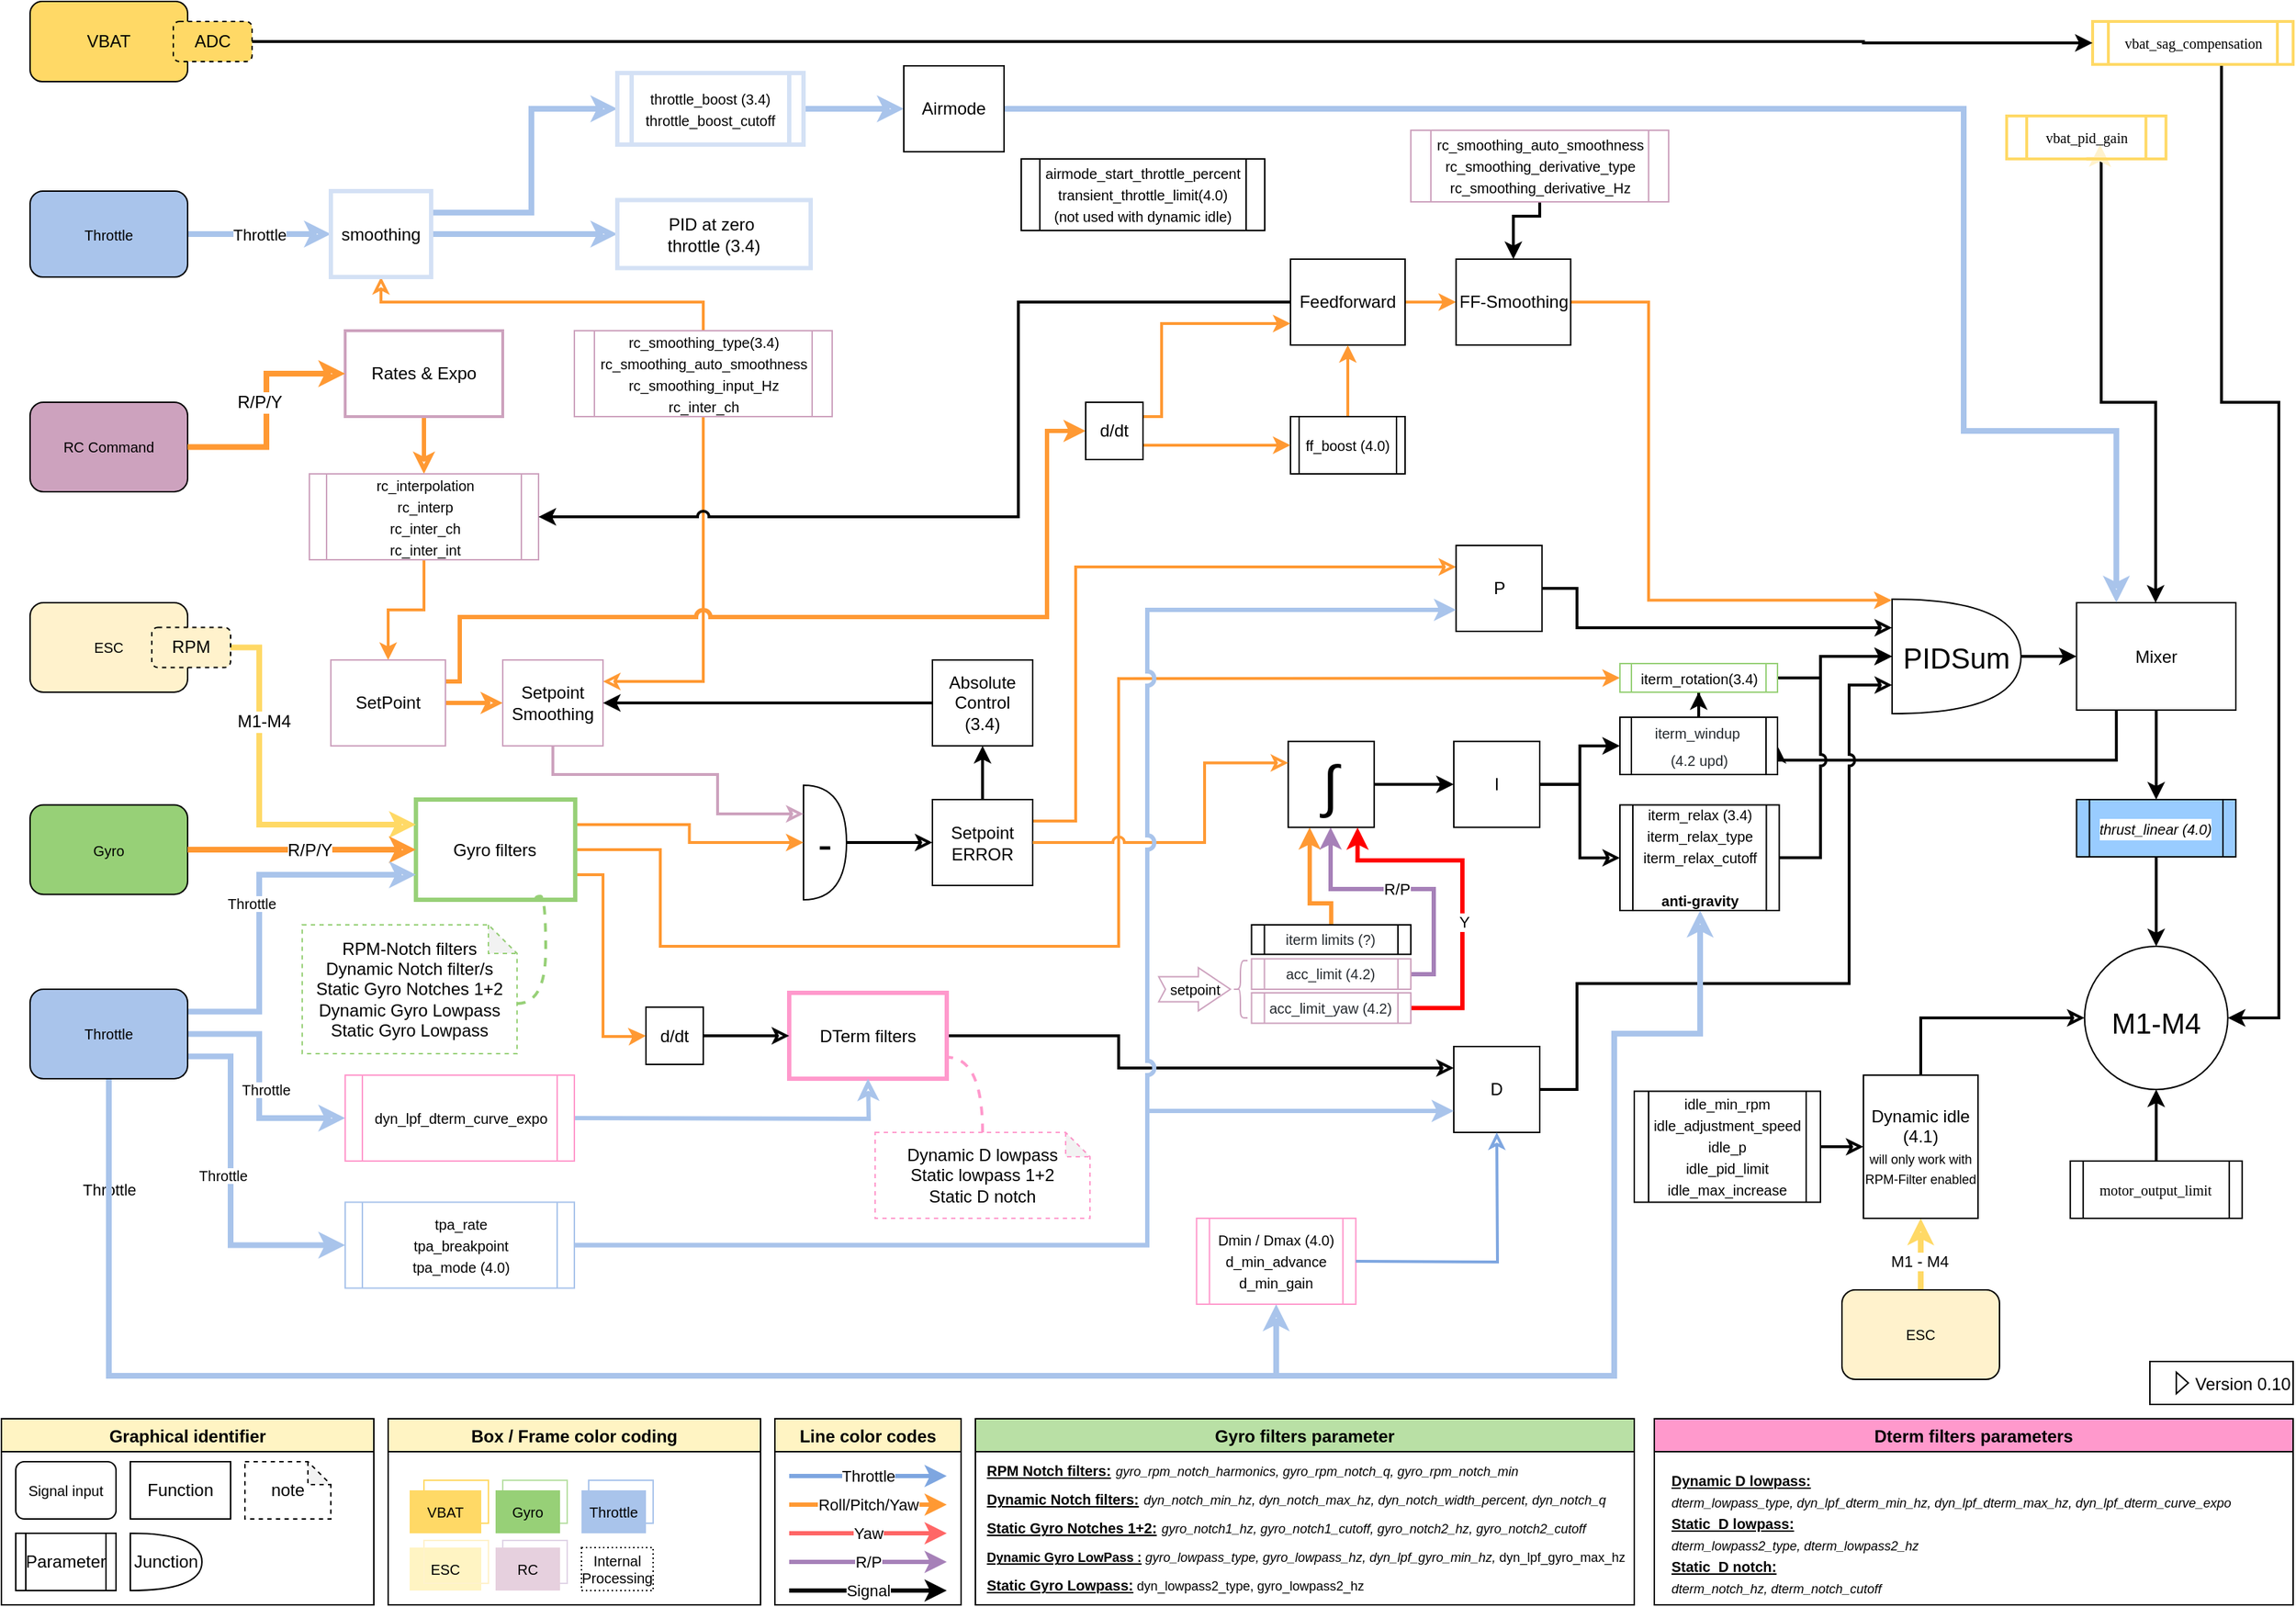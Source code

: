 <mxfile compressed="false" version="13.6.2" type="github">
  <diagram name="Page-1" id="74e2e168-ea6b-b213-b513-2b3c1d86103e">
    <mxGraphModel dx="1422" dy="762" grid="1" gridSize="10" guides="1" tooltips="1" connect="1" arrows="1" fold="1" page="1" pageScale="1" pageWidth="1654" pageHeight="1169" background="#ffffff" math="0" shadow="0">
      <root>
        <mxCell id="0" />
        <mxCell id="1" style="" parent="0" />
        <mxCell id="WWWGr8wKS7NOQKFkhAS5-62" style="edgeStyle=orthogonalEdgeStyle;rounded=0;orthogonalLoop=1;jettySize=auto;html=1;entryX=1;entryY=0.25;entryDx=0;entryDy=0;endArrow=classic;endFill=0;strokeWidth=2;fontSize=12;exitX=0.5;exitY=1;exitDx=0;exitDy=0;jumpStyle=arc;strokeColor=#FF9933;" parent="1" source="WWWGr8wKS7NOQKFkhAS5-61" target="WWWGr8wKS7NOQKFkhAS5-57" edge="1">
          <mxGeometry relative="1" as="geometry">
            <Array as="points">
              <mxPoint x="520" y="360" />
              <mxPoint x="520" y="505" />
            </Array>
          </mxGeometry>
        </mxCell>
        <mxCell id="4UiRcspPQ9_xsY6W7M90-56" value="&lt;font style=&quot;font-size: 20px&quot;&gt;M1-M4&lt;/font&gt;" style="verticalLabelPosition=middle;shadow=0;dashed=0;align=center;html=1;verticalAlign=middle;strokeWidth=1;shape=ellipse;fontSize=32;perimeter=ellipsePerimeter;" parent="1" vertex="1">
          <mxGeometry x="1484.39" y="690" width="100" height="100" as="geometry" />
        </mxCell>
        <mxCell id="4UiRcspPQ9_xsY6W7M90-65" style="edgeStyle=orthogonalEdgeStyle;rounded=0;orthogonalLoop=1;jettySize=auto;html=1;exitX=0.5;exitY=1;exitDx=0;exitDy=0;strokeWidth=2;" parent="1" source="w2lD-hBrVrexgJdN9BYj-25" target="4UiRcspPQ9_xsY6W7M90-56" edge="1">
          <mxGeometry relative="1" as="geometry">
            <mxPoint x="1461.22" y="612.483" as="sourcePoint" />
          </mxGeometry>
        </mxCell>
        <mxCell id="w2lD-hBrVrexgJdN9BYj-8" style="edgeStyle=orthogonalEdgeStyle;rounded=0;orthogonalLoop=1;jettySize=auto;html=1;strokeWidth=2;" parent="1" source="w2lD-hBrVrexgJdN9BYj-7" target="4UiRcspPQ9_xsY6W7M90-61" edge="1">
          <mxGeometry relative="1" as="geometry" />
        </mxCell>
        <mxCell id="w2lD-hBrVrexgJdN9BYj-7" value="&lt;font style=&quot;font-size: 20px&quot;&gt;PIDSum&lt;/font&gt;" style="shape=or;whiteSpace=wrap;html=1;" parent="1" vertex="1">
          <mxGeometry x="1350" y="447.5" width="90" height="80" as="geometry" />
        </mxCell>
        <mxCell id="w2lD-hBrVrexgJdN9BYj-17" style="edgeStyle=orthogonalEdgeStyle;rounded=0;orthogonalLoop=1;jettySize=auto;html=1;strokeWidth=2;exitX=0.5;exitY=1;exitDx=0;exitDy=0;" parent="1" source="w2lD-hBrVrexgJdN9BYj-13" target="4UiRcspPQ9_xsY6W7M90-61" edge="1">
          <mxGeometry relative="1" as="geometry">
            <Array as="points">
              <mxPoint x="1496" y="310" />
              <mxPoint x="1534" y="310" />
            </Array>
          </mxGeometry>
        </mxCell>
        <mxCell id="g_LAPnDDZJ9LDUpSgcGy-13" style="edgeStyle=orthogonalEdgeStyle;rounded=0;jumpStyle=arc;orthogonalLoop=1;jettySize=auto;html=1;exitX=0.5;exitY=1;exitDx=0;exitDy=0;strokeColor=#FFF2CC;strokeWidth=3;" parent="1" source="w2lD-hBrVrexgJdN9BYj-13" edge="1">
          <mxGeometry relative="1" as="geometry">
            <mxPoint x="1495.235" y="130" as="targetPoint" />
          </mxGeometry>
        </mxCell>
        <mxCell id="w2lD-hBrVrexgJdN9BYj-13" value="&lt;div class=&quot;page&quot; title=&quot;Page 1&quot;&gt;&lt;div class=&quot;section&quot;&gt;&lt;div class=&quot;layoutArea&quot;&gt;&lt;div class=&quot;column&quot;&gt;&lt;p&gt;&lt;span style=&quot;font-family: &amp;#34;liberationsans&amp;#34;&quot;&gt;&lt;font style=&quot;font-size: 10px&quot;&gt;vbat_pid_gain&lt;/font&gt;&lt;/span&gt;&lt;/p&gt;&lt;/div&gt;&lt;/div&gt;&lt;/div&gt;&lt;/div&gt;" style="shape=process;whiteSpace=wrap;html=1;backgroundOutline=1;strokeWidth=2;size=0.123;strokeColor=#FFD966;fillColor=none;" parent="1" vertex="1">
          <mxGeometry x="1430" y="110" width="111.22" height="30" as="geometry" />
        </mxCell>
        <mxCell id="w2lD-hBrVrexgJdN9BYj-22" style="edgeStyle=orthogonalEdgeStyle;rounded=0;orthogonalLoop=1;jettySize=auto;html=1;entryX=1;entryY=0.5;entryDx=0;entryDy=0;exitX=0.5;exitY=1;exitDx=0;exitDy=0;strokeWidth=2;" parent="1" source="w2lD-hBrVrexgJdN9BYj-18" target="4UiRcspPQ9_xsY6W7M90-56" edge="1">
          <mxGeometry relative="1" as="geometry">
            <mxPoint x="1610" y="460.0" as="targetPoint" />
            <Array as="points">
              <mxPoint x="1580" y="310" />
              <mxPoint x="1620" y="310" />
              <mxPoint x="1620" y="740" />
            </Array>
          </mxGeometry>
        </mxCell>
        <mxCell id="w2lD-hBrVrexgJdN9BYj-18" value="&lt;div class=&quot;page&quot; title=&quot;Page 1&quot;&gt;&lt;div class=&quot;section&quot;&gt;&lt;div class=&quot;layoutArea&quot;&gt;&lt;div class=&quot;column&quot;&gt;&lt;div class=&quot;page&quot; title=&quot;Page 1&quot;&gt;&lt;div class=&quot;section&quot;&gt;&lt;div class=&quot;layoutArea&quot;&gt;&lt;div class=&quot;column&quot;&gt;&lt;p&gt;&lt;span style=&quot;font-family: &amp;#34;liberationsans&amp;#34;&quot;&gt;&lt;font style=&quot;font-size: 10px&quot;&gt;vbat_sag_compensation&lt;/font&gt;&lt;/span&gt;&lt;/p&gt;&lt;/div&gt;&lt;/div&gt;&lt;/div&gt;&lt;/div&gt;&lt;/div&gt;&lt;/div&gt;&lt;/div&gt;&lt;/div&gt;" style="shape=process;whiteSpace=wrap;html=1;backgroundOutline=1;strokeWidth=2;size=0.077;strokeColor=#FFD966;fillColor=none;" parent="1" vertex="1">
          <mxGeometry x="1490" y="44" width="140" height="30" as="geometry" />
        </mxCell>
        <mxCell id="w2lD-hBrVrexgJdN9BYj-20" style="edgeStyle=orthogonalEdgeStyle;rounded=0;orthogonalLoop=1;jettySize=auto;html=1;strokeWidth=2;exitX=1;exitY=0.5;exitDx=0;exitDy=0;entryX=0;entryY=0.5;entryDx=0;entryDy=0;" parent="1" source="w2lD-hBrVrexgJdN9BYj-15" target="w2lD-hBrVrexgJdN9BYj-18" edge="1">
          <mxGeometry relative="1" as="geometry">
            <Array as="points">
              <mxPoint x="1330" y="58" />
              <mxPoint x="1490" y="59" />
            </Array>
            <mxPoint x="1420" y="40" as="targetPoint" />
          </mxGeometry>
        </mxCell>
        <mxCell id="w2lD-hBrVrexgJdN9BYj-24" style="edgeStyle=orthogonalEdgeStyle;rounded=0;orthogonalLoop=1;jettySize=auto;html=1;entryX=0.5;entryY=1;entryDx=0;entryDy=0;strokeWidth=2;" parent="1" source="w2lD-hBrVrexgJdN9BYj-23" target="4UiRcspPQ9_xsY6W7M90-56" edge="1">
          <mxGeometry relative="1" as="geometry" />
        </mxCell>
        <mxCell id="w2lD-hBrVrexgJdN9BYj-23" value="&lt;div class=&quot;page&quot; title=&quot;Page 1&quot;&gt;&lt;div class=&quot;section&quot;&gt;&lt;div class=&quot;layoutArea&quot;&gt;&lt;div class=&quot;column&quot;&gt;&lt;div class=&quot;page&quot; title=&quot;Page 1&quot;&gt;&lt;div class=&quot;section&quot; style=&quot;background-color: rgb(255 , 255 , 255)&quot;&gt;&lt;div class=&quot;layoutArea&quot;&gt;&lt;div class=&quot;column&quot;&gt;&lt;p&gt;&lt;span style=&quot;font-family: &amp;#34;liberationsans&amp;#34;&quot;&gt;&lt;font style=&quot;font-size: 10px&quot;&gt;motor_output_limit&lt;/font&gt;&lt;/span&gt;&lt;/p&gt;&lt;/div&gt;&lt;/div&gt;&lt;/div&gt;&lt;/div&gt;&lt;/div&gt;&lt;/div&gt;&lt;/div&gt;&lt;/div&gt;" style="shape=process;whiteSpace=wrap;html=1;backgroundOutline=1;strokeWidth=1;size=0.077;fillColor=#FFFFFF;" parent="1" vertex="1">
          <mxGeometry x="1474.39" y="840" width="120" height="40" as="geometry" />
        </mxCell>
        <mxCell id="w2lD-hBrVrexgJdN9BYj-26" style="edgeStyle=orthogonalEdgeStyle;rounded=0;orthogonalLoop=1;jettySize=auto;html=1;entryX=0.5;entryY=0;entryDx=0;entryDy=0;strokeWidth=2;" parent="1" source="4UiRcspPQ9_xsY6W7M90-61" target="w2lD-hBrVrexgJdN9BYj-25" edge="1">
          <mxGeometry relative="1" as="geometry" />
        </mxCell>
        <mxCell id="hB5kVmbyOagr3X4HZB57-6" style="edgeStyle=orthogonalEdgeStyle;rounded=0;jumpStyle=arc;orthogonalLoop=1;jettySize=auto;html=1;entryX=1;entryY=0.5;entryDx=0;entryDy=0;strokeWidth=2;exitX=0.25;exitY=1;exitDx=0;exitDy=0;" parent="1" source="4UiRcspPQ9_xsY6W7M90-61" target="g_LAPnDDZJ9LDUpSgcGy-46" edge="1">
          <mxGeometry relative="1" as="geometry">
            <Array as="points">
              <mxPoint x="1507" y="560" />
            </Array>
          </mxGeometry>
        </mxCell>
        <UserObject label="Mixer" treeRoot="1" id="4UiRcspPQ9_xsY6W7M90-61">
          <mxCell style="whiteSpace=wrap;html=1;align=center;treeFolding=1;treeMoving=1;newEdgeStyle={&quot;edgeStyle&quot;:&quot;elbowEdgeStyle&quot;,&quot;startArrow&quot;:&quot;none&quot;,&quot;endArrow&quot;:&quot;none&quot;};rounded=0;rotation=0;" parent="1" vertex="1">
            <mxGeometry x="1478.78" y="450" width="111.22" height="75" as="geometry" />
          </mxCell>
        </UserObject>
        <mxCell id="w2lD-hBrVrexgJdN9BYj-25" value="&lt;div class=&quot;page&quot; title=&quot;Page 1&quot;&gt;&lt;div class=&quot;section&quot;&gt;&lt;div class=&quot;layoutArea&quot;&gt;&lt;div class=&quot;column&quot;&gt;&lt;div class=&quot;page&quot; title=&quot;Page 1&quot;&gt;&lt;div class=&quot;section&quot; style=&quot;background-color: rgb(255 , 255 , 255)&quot;&gt;&lt;div class=&quot;layoutArea&quot;&gt;&lt;div class=&quot;column&quot;&gt;&lt;p&gt;&lt;i&gt;&lt;font style=&quot;font-size: 10px&quot;&gt;thrust_linear (4.0)&lt;/font&gt;&lt;/i&gt;&lt;br&gt;&lt;/p&gt;&lt;/div&gt;&lt;/div&gt;&lt;/div&gt;&lt;/div&gt;&lt;/div&gt;&lt;/div&gt;&lt;/div&gt;&lt;/div&gt;" style="shape=process;whiteSpace=wrap;html=1;backgroundOutline=1;strokeWidth=1;size=0.077;fillColor=#99CCFF;" parent="1" vertex="1">
          <mxGeometry x="1478.78" y="587.5" width="111.22" height="40" as="geometry" />
        </mxCell>
        <mxCell id="YZIkhoDz0om83u3jAHZu-12" value="Box / Frame color coding" style="swimlane;fillColor=#FFF4C3;" parent="1" vertex="1">
          <mxGeometry x="300" y="1020" width="260" height="130" as="geometry" />
        </mxCell>
        <mxCell id="g_LAPnDDZJ9LDUpSgcGy-12" value="" style="rounded=0;whiteSpace=wrap;html=1;fontSize=10;fillColor=none;strokeColor=#E1D5E7;" parent="YZIkhoDz0om83u3jAHZu-12" vertex="1">
          <mxGeometry x="80" y="85" width="45" height="30" as="geometry" />
        </mxCell>
        <mxCell id="g_LAPnDDZJ9LDUpSgcGy-9" value="" style="rounded=0;whiteSpace=wrap;html=1;fillColor=#FFFFFF;fontSize=10;strokeColor=#B9E0A5;" parent="YZIkhoDz0om83u3jAHZu-12" vertex="1">
          <mxGeometry x="80" y="43" width="45" height="30" as="geometry" />
        </mxCell>
        <mxCell id="g_LAPnDDZJ9LDUpSgcGy-10" value="" style="rounded=0;whiteSpace=wrap;html=1;fillColor=#FFFFFF;fontSize=10;strokeColor=#A9C4EB;" parent="YZIkhoDz0om83u3jAHZu-12" vertex="1">
          <mxGeometry x="140" y="43" width="45" height="30" as="geometry" />
        </mxCell>
        <mxCell id="g_LAPnDDZJ9LDUpSgcGy-8" value="" style="rounded=0;whiteSpace=wrap;html=1;fontSize=10;strokeColor=#FFD966;fillColor=none;" parent="YZIkhoDz0om83u3jAHZu-12" vertex="1">
          <mxGeometry x="25" y="43" width="45" height="30" as="geometry" />
        </mxCell>
        <mxCell id="YZIkhoDz0om83u3jAHZu-13" value="VBAT" style="rounded=0;whiteSpace=wrap;html=1;dashed=1;fontSize=10;strokeColor=none;fillColor=#FFD966;" parent="YZIkhoDz0om83u3jAHZu-12" vertex="1">
          <mxGeometry x="15" y="50" width="50" height="30" as="geometry" />
        </mxCell>
        <mxCell id="YZIkhoDz0om83u3jAHZu-15" value="Gyro" style="rounded=0;whiteSpace=wrap;html=1;dashed=1;fillColor=#97D077;fontSize=10;strokeColor=none;" parent="YZIkhoDz0om83u3jAHZu-12" vertex="1">
          <mxGeometry x="75" y="50" width="45" height="30" as="geometry" />
        </mxCell>
        <mxCell id="YZIkhoDz0om83u3jAHZu-14" value="Throttle" style="rounded=0;whiteSpace=wrap;html=1;dashed=1;fillColor=#A9C4EB;fontSize=10;strokeColor=none;" parent="YZIkhoDz0om83u3jAHZu-12" vertex="1">
          <mxGeometry x="135" y="50" width="45" height="30" as="geometry" />
        </mxCell>
        <mxCell id="YZIkhoDz0om83u3jAHZu-17" value="ESC" style="rounded=0;whiteSpace=wrap;html=1;dashed=1;fillColor=#FFF4C3;fontSize=10;strokeColor=none;" parent="YZIkhoDz0om83u3jAHZu-12" vertex="1">
          <mxGeometry x="15" y="90" width="50" height="30" as="geometry" />
        </mxCell>
        <mxCell id="YZIkhoDz0om83u3jAHZu-16" value="RC" style="rounded=0;whiteSpace=wrap;html=1;dashed=1;fillColor=#E6D0DE;fontSize=10;strokeColor=none;" parent="YZIkhoDz0om83u3jAHZu-12" vertex="1">
          <mxGeometry x="75" y="90" width="45" height="30" as="geometry" />
        </mxCell>
        <mxCell id="YZIkhoDz0om83u3jAHZu-40" value="&lt;font style=&quot;font-size: 10px;&quot;&gt;Internal Processing&lt;/font&gt;" style="rounded=0;whiteSpace=wrap;html=1;dashed=1;fillColor=#FFFFFF;fontSize=10;dashPattern=1 2;" parent="YZIkhoDz0om83u3jAHZu-12" vertex="1">
          <mxGeometry x="135" y="90" width="50" height="30" as="geometry" />
        </mxCell>
        <mxCell id="g_LAPnDDZJ9LDUpSgcGy-11" value="" style="rounded=0;whiteSpace=wrap;html=1;fontSize=10;fillColor=none;strokeColor=#FFF2CC;" parent="YZIkhoDz0om83u3jAHZu-12" vertex="1">
          <mxGeometry x="25" y="85" width="45" height="30" as="geometry" />
        </mxCell>
        <mxCell id="YZIkhoDz0om83u3jAHZu-18" value="Graphical identifier" style="swimlane;fillColor=#FFF4C3;" parent="1" vertex="1">
          <mxGeometry x="30" y="1020" width="260" height="130" as="geometry" />
        </mxCell>
        <mxCell id="YZIkhoDz0om83u3jAHZu-1" value="&lt;font size=&quot;1&quot;&gt;Signal input&lt;/font&gt;" style="rounded=1;whiteSpace=wrap;html=1;" parent="YZIkhoDz0om83u3jAHZu-18" vertex="1">
          <mxGeometry x="10" y="30" width="70" height="40" as="geometry" />
        </mxCell>
        <mxCell id="YZIkhoDz0om83u3jAHZu-2" value="Function" style="rounded=0;whiteSpace=wrap;html=1;" parent="YZIkhoDz0om83u3jAHZu-18" vertex="1">
          <mxGeometry x="90" y="30" width="70" height="40" as="geometry" />
        </mxCell>
        <mxCell id="YZIkhoDz0om83u3jAHZu-3" value="Parameter" style="shape=process;whiteSpace=wrap;html=1;backgroundOutline=1;" parent="YZIkhoDz0om83u3jAHZu-18" vertex="1">
          <mxGeometry x="10" y="80" width="70" height="40" as="geometry" />
        </mxCell>
        <mxCell id="YZIkhoDz0om83u3jAHZu-4" value="Junction" style="shape=or;whiteSpace=wrap;html=1;" parent="YZIkhoDz0om83u3jAHZu-18" vertex="1">
          <mxGeometry x="90" y="80" width="50" height="40" as="geometry" />
        </mxCell>
        <mxCell id="WWWGr8wKS7NOQKFkhAS5-44" value="&lt;font style=&quot;font-size: 12px&quot;&gt;note&lt;br&gt;&lt;/font&gt;" style="shape=note;whiteSpace=wrap;html=1;backgroundOutline=1;darkOpacity=0.05;fontSize=12;dashed=1;size=16;fillColor=#FFFFFF;" parent="YZIkhoDz0om83u3jAHZu-18" vertex="1">
          <mxGeometry x="170" y="30" width="60" height="40" as="geometry" />
        </mxCell>
        <mxCell id="YZIkhoDz0om83u3jAHZu-19" value="Line color codes" style="swimlane;fillColor=#FFF4C3;" parent="1" vertex="1">
          <mxGeometry x="570" y="1020" width="130" height="130" as="geometry" />
        </mxCell>
        <mxCell id="YZIkhoDz0om83u3jAHZu-25" value="" style="endArrow=classic;html=1;strokeWidth=3;strokeColor=#FF9933;" parent="YZIkhoDz0om83u3jAHZu-19" edge="1">
          <mxGeometry relative="1" as="geometry">
            <mxPoint x="10" y="60" as="sourcePoint" />
            <mxPoint x="120" y="60" as="targetPoint" />
            <Array as="points" />
          </mxGeometry>
        </mxCell>
        <mxCell id="YZIkhoDz0om83u3jAHZu-26" value="Roll/Pitch/Yaw" style="edgeLabel;resizable=0;html=1;align=center;verticalAlign=middle;" parent="YZIkhoDz0om83u3jAHZu-25" connectable="0" vertex="1">
          <mxGeometry relative="1" as="geometry" />
        </mxCell>
        <mxCell id="YZIkhoDz0om83u3jAHZu-29" value="" style="endArrow=classic;html=1;strokeWidth=3;strokeColor=#FF6666;" parent="YZIkhoDz0om83u3jAHZu-19" edge="1">
          <mxGeometry relative="1" as="geometry">
            <mxPoint x="10" y="80" as="sourcePoint" />
            <mxPoint x="120" y="80" as="targetPoint" />
            <Array as="points" />
          </mxGeometry>
        </mxCell>
        <mxCell id="YZIkhoDz0om83u3jAHZu-30" value="Yaw" style="edgeLabel;resizable=0;html=1;align=center;verticalAlign=middle;" parent="YZIkhoDz0om83u3jAHZu-29" connectable="0" vertex="1">
          <mxGeometry relative="1" as="geometry" />
        </mxCell>
        <mxCell id="YZIkhoDz0om83u3jAHZu-31" value="dd" style="endArrow=classic;html=1;strokeWidth=3;strokeColor=#A680B8;" parent="YZIkhoDz0om83u3jAHZu-19" edge="1">
          <mxGeometry relative="1" as="geometry">
            <mxPoint x="10" y="100" as="sourcePoint" />
            <mxPoint x="120" y="100" as="targetPoint" />
            <Array as="points" />
          </mxGeometry>
        </mxCell>
        <mxCell id="YZIkhoDz0om83u3jAHZu-32" value="R/P" style="edgeLabel;resizable=0;html=1;align=center;verticalAlign=middle;" parent="YZIkhoDz0om83u3jAHZu-31" connectable="0" vertex="1">
          <mxGeometry relative="1" as="geometry" />
        </mxCell>
        <mxCell id="YZIkhoDz0om83u3jAHZu-36" value="dd" style="endArrow=classic;html=1;strokeWidth=3;" parent="YZIkhoDz0om83u3jAHZu-19" edge="1">
          <mxGeometry relative="1" as="geometry">
            <mxPoint x="10" y="120" as="sourcePoint" />
            <mxPoint x="120" y="120" as="targetPoint" />
            <Array as="points" />
          </mxGeometry>
        </mxCell>
        <mxCell id="YZIkhoDz0om83u3jAHZu-37" value="Signal" style="edgeLabel;resizable=0;html=1;align=center;verticalAlign=middle;" parent="YZIkhoDz0om83u3jAHZu-36" connectable="0" vertex="1">
          <mxGeometry relative="1" as="geometry" />
        </mxCell>
        <mxCell id="YZIkhoDz0om83u3jAHZu-38" value="" style="endArrow=classic;html=1;strokeWidth=3;strokeColor=#7EA6E0;" parent="YZIkhoDz0om83u3jAHZu-19" edge="1">
          <mxGeometry relative="1" as="geometry">
            <mxPoint x="10" y="40" as="sourcePoint" />
            <mxPoint x="120" y="40" as="targetPoint" />
            <Array as="points" />
          </mxGeometry>
        </mxCell>
        <mxCell id="YZIkhoDz0om83u3jAHZu-39" value="Throttle" style="edgeLabel;resizable=0;html=1;align=center;verticalAlign=middle;" parent="YZIkhoDz0om83u3jAHZu-38" connectable="0" vertex="1">
          <mxGeometry relative="1" as="geometry" />
        </mxCell>
        <mxCell id="YZIkhoDz0om83u3jAHZu-44" style="edgeStyle=orthogonalEdgeStyle;rounded=0;orthogonalLoop=1;jettySize=auto;html=1;entryX=0;entryY=0.25;entryDx=0;entryDy=0;entryPerimeter=0;strokeWidth=2;fontSize=12;endFill=0;" parent="1" source="YZIkhoDz0om83u3jAHZu-41" target="w2lD-hBrVrexgJdN9BYj-7" edge="1">
          <mxGeometry relative="1" as="geometry">
            <Array as="points">
              <mxPoint x="1130" y="440" />
              <mxPoint x="1130" y="468" />
            </Array>
          </mxGeometry>
        </mxCell>
        <mxCell id="WWWGr8wKS7NOQKFkhAS5-2" style="edgeStyle=orthogonalEdgeStyle;rounded=0;orthogonalLoop=1;jettySize=auto;html=1;strokeWidth=2;fontSize=12;endFill=0;" parent="1" source="YZIkhoDz0om83u3jAHZu-42" target="WWWGr8wKS7NOQKFkhAS5-1" edge="1">
          <mxGeometry relative="1" as="geometry" />
        </mxCell>
        <mxCell id="WWWGr8wKS7NOQKFkhAS5-3" style="edgeStyle=orthogonalEdgeStyle;rounded=0;orthogonalLoop=1;jettySize=auto;html=1;entryX=0;entryY=0.5;entryDx=0;entryDy=0;entryPerimeter=0;strokeWidth=2;exitX=1;exitY=0.5;exitDx=0;exitDy=0;jumpStyle=arc;" parent="1" source="WWWGr8wKS7NOQKFkhAS5-1" target="w2lD-hBrVrexgJdN9BYj-7" edge="1">
          <mxGeometry relative="1" as="geometry">
            <Array as="points">
              <mxPoint x="1300" y="628" />
              <mxPoint x="1300" y="488" />
            </Array>
          </mxGeometry>
        </mxCell>
        <mxCell id="WWWGr8wKS7NOQKFkhAS5-1" value="&lt;div class=&quot;page&quot; title=&quot;Page 1&quot;&gt;&lt;div class=&quot;section&quot;&gt;&lt;div class=&quot;layoutArea&quot;&gt;&lt;div class=&quot;column&quot;&gt;&lt;div class=&quot;page&quot; title=&quot;Page 1&quot;&gt;&lt;div class=&quot;section&quot;&gt;&lt;div class=&quot;layoutArea&quot; style=&quot;font-size: 10px&quot;&gt;&lt;div class=&quot;column&quot; style=&quot;line-height: 50%&quot;&gt;&lt;p&gt;iterm_relax (3.4)&lt;/p&gt;&lt;p&gt;iterm_relax_type&lt;/p&gt;&lt;p&gt;iterm_relax_cutoff&lt;/p&gt;&lt;p&gt;&lt;br&gt;&lt;/p&gt;&lt;p&gt;&lt;b&gt;anti-gravity&lt;/b&gt;&lt;/p&gt;&lt;/div&gt;&lt;/div&gt;&lt;/div&gt;&lt;/div&gt;&lt;/div&gt;&lt;/div&gt;&lt;/div&gt;&lt;/div&gt;" style="shape=process;whiteSpace=wrap;html=1;backgroundOutline=1;strokeWidth=1;size=0.077;fillColor=#FFFFFF;" parent="1" vertex="1">
          <mxGeometry x="1160" y="591.25" width="111.22" height="73.75" as="geometry" />
        </mxCell>
        <mxCell id="WWWGr8wKS7NOQKFkhAS5-8" style="edgeStyle=orthogonalEdgeStyle;rounded=0;orthogonalLoop=1;jettySize=auto;html=1;entryX=0;entryY=0.25;entryDx=0;entryDy=0;strokeWidth=2;fontSize=12;endFill=0;strokeColor=#FF9933;exitX=1;exitY=0.25;exitDx=0;exitDy=0;" parent="1" source="WWWGr8wKS7NOQKFkhAS5-6" target="YZIkhoDz0om83u3jAHZu-41" edge="1">
          <mxGeometry relative="1" as="geometry">
            <Array as="points">
              <mxPoint x="780" y="603" />
              <mxPoint x="780" y="425" />
            </Array>
            <mxPoint x="760" y="600" as="sourcePoint" />
          </mxGeometry>
        </mxCell>
        <mxCell id="g_LAPnDDZJ9LDUpSgcGy-7" style="edgeStyle=orthogonalEdgeStyle;rounded=0;orthogonalLoop=1;jettySize=auto;html=1;entryX=0.5;entryY=1;entryDx=0;entryDy=0;strokeWidth=2;" parent="1" source="WWWGr8wKS7NOQKFkhAS5-6" target="g_LAPnDDZJ9LDUpSgcGy-3" edge="1">
          <mxGeometry relative="1" as="geometry" />
        </mxCell>
        <mxCell id="WWWGr8wKS7NOQKFkhAS5-6" value="Setpoint&lt;br&gt;ERROR" style="whiteSpace=wrap;html=1;fillColor=#FFFFFF;fontSize=12;" parent="1" vertex="1">
          <mxGeometry x="680" y="587.5" width="70" height="60" as="geometry" />
        </mxCell>
        <mxCell id="WWWGr8wKS7NOQKFkhAS5-10" style="edgeStyle=orthogonalEdgeStyle;rounded=0;orthogonalLoop=1;jettySize=auto;html=1;strokeWidth=2;fontSize=12;endFill=0;" parent="1" source="WWWGr8wKS7NOQKFkhAS5-9" target="WWWGr8wKS7NOQKFkhAS5-6" edge="1">
          <mxGeometry relative="1" as="geometry" />
        </mxCell>
        <mxCell id="WWWGr8wKS7NOQKFkhAS5-9" value="&lt;font style=&quot;font-size: 30px&quot;&gt;-&lt;/font&gt;" style="shape=or;whiteSpace=wrap;html=1;" parent="1" vertex="1">
          <mxGeometry x="590" y="577.5" width="30" height="80" as="geometry" />
        </mxCell>
        <mxCell id="WWWGr8wKS7NOQKFkhAS5-14" style="edgeStyle=orthogonalEdgeStyle;rounded=0;orthogonalLoop=1;jettySize=auto;html=1;strokeWidth=2;fontSize=12;endFill=0;entryX=0;entryY=0.25;entryDx=0;entryDy=0;" parent="1" source="WWWGr8wKS7NOQKFkhAS5-13" target="YZIkhoDz0om83u3jAHZu-43" edge="1">
          <mxGeometry relative="1" as="geometry">
            <Array as="points">
              <mxPoint x="810" y="753" />
              <mxPoint x="810" y="775" />
            </Array>
          </mxGeometry>
        </mxCell>
        <mxCell id="WWWGr8wKS7NOQKFkhAS5-13" value="DTerm filters" style="whiteSpace=wrap;html=1;fillColor=#FFFFFF;fontSize=12;strokeColor=#FF99CC;strokeWidth=3;" parent="1" vertex="1">
          <mxGeometry x="580" y="722.5" width="110" height="60" as="geometry" />
        </mxCell>
        <mxCell id="WWWGr8wKS7NOQKFkhAS5-16" style="edgeStyle=orthogonalEdgeStyle;rounded=0;orthogonalLoop=1;jettySize=auto;html=1;entryX=0;entryY=0.5;entryDx=0;entryDy=0;strokeWidth=2;fontSize=12;endFill=0;" parent="1" source="WWWGr8wKS7NOQKFkhAS5-15" target="WWWGr8wKS7NOQKFkhAS5-13" edge="1">
          <mxGeometry relative="1" as="geometry" />
        </mxCell>
        <mxCell id="WWWGr8wKS7NOQKFkhAS5-15" value="d/dt" style="whiteSpace=wrap;html=1;aspect=fixed;fillColor=#FFFFFF;fontSize=12;" parent="1" vertex="1">
          <mxGeometry x="480" y="732.5" width="40" height="40" as="geometry" />
        </mxCell>
        <mxCell id="WWWGr8wKS7NOQKFkhAS5-19" style="edgeStyle=orthogonalEdgeStyle;rounded=0;orthogonalLoop=1;jettySize=auto;html=1;entryX=0;entryY=0.5;entryDx=0;entryDy=0;strokeWidth=2;fontSize=12;exitX=1;exitY=0.75;exitDx=0;exitDy=0;strokeColor=#FF9933;" parent="1" source="WWWGr8wKS7NOQKFkhAS5-18" target="WWWGr8wKS7NOQKFkhAS5-15" edge="1">
          <mxGeometry relative="1" as="geometry">
            <Array as="points">
              <mxPoint x="450" y="640" />
              <mxPoint x="450" y="753" />
              <mxPoint x="470" y="753" />
            </Array>
          </mxGeometry>
        </mxCell>
        <mxCell id="WWWGr8wKS7NOQKFkhAS5-20" style="edgeStyle=orthogonalEdgeStyle;rounded=0;orthogonalLoop=1;jettySize=auto;html=1;entryX=0;entryY=0.5;entryDx=0;entryDy=0;entryPerimeter=0;strokeWidth=2;fontSize=12;exitX=1;exitY=0.25;exitDx=0;exitDy=0;strokeColor=#FF9933;" parent="1" source="WWWGr8wKS7NOQKFkhAS5-18" target="WWWGr8wKS7NOQKFkhAS5-9" edge="1">
          <mxGeometry relative="1" as="geometry" />
        </mxCell>
        <mxCell id="hB5kVmbyOagr3X4HZB57-4" style="edgeStyle=orthogonalEdgeStyle;rounded=0;orthogonalLoop=1;jettySize=auto;html=1;strokeWidth=2;strokeColor=#FF9933;jumpStyle=arc;entryX=0;entryY=0.5;entryDx=0;entryDy=0;" parent="1" source="WWWGr8wKS7NOQKFkhAS5-18" target="g_LAPnDDZJ9LDUpSgcGy-49" edge="1">
          <mxGeometry relative="1" as="geometry">
            <mxPoint x="1080" y="503" as="targetPoint" />
            <Array as="points">
              <mxPoint x="490" y="623" />
              <mxPoint x="490" y="690" />
              <mxPoint x="810" y="690" />
              <mxPoint x="810" y="503" />
              <mxPoint x="1100" y="503" />
            </Array>
          </mxGeometry>
        </mxCell>
        <UserObject label="Gyro filters" treeRoot="1" id="WWWGr8wKS7NOQKFkhAS5-18">
          <mxCell style="whiteSpace=wrap;html=1;align=center;treeFolding=1;treeMoving=1;newEdgeStyle={&quot;edgeStyle&quot;:&quot;elbowEdgeStyle&quot;,&quot;startArrow&quot;:&quot;none&quot;,&quot;endArrow&quot;:&quot;none&quot;};rounded=0;rotation=0;strokeColor=#97D077;strokeWidth=3;" parent="1" vertex="1">
            <mxGeometry x="319.39" y="587.5" width="111.22" height="70" as="geometry" />
          </mxCell>
        </UserObject>
        <mxCell id="WWWGr8wKS7NOQKFkhAS5-21" value="&lt;font size=&quot;1&quot;&gt;Gyro&lt;/font&gt;" style="rounded=1;whiteSpace=wrap;html=1;fillColor=#97D077;" parent="1" vertex="1">
          <mxGeometry x="50" y="591.25" width="110" height="62.5" as="geometry" />
        </mxCell>
        <mxCell id="WWWGr8wKS7NOQKFkhAS5-26" style="edgeStyle=orthogonalEdgeStyle;rounded=0;orthogonalLoop=1;jettySize=auto;html=1;entryX=0.75;entryY=1;entryDx=0;entryDy=0;strokeColor=#97D077;strokeWidth=2;fontSize=12;curved=1;dashed=1;endArrow=none;endFill=0;exitX=0;exitY=0;exitDx=150;exitDy=55;exitPerimeter=0;" parent="1" source="WWWGr8wKS7NOQKFkhAS5-24" target="WWWGr8wKS7NOQKFkhAS5-18" edge="1">
          <mxGeometry relative="1" as="geometry" />
        </mxCell>
        <mxCell id="WWWGr8wKS7NOQKFkhAS5-24" value="&lt;font style=&quot;font-size: 12px&quot;&gt;RPM-Notch filters&lt;br&gt;Dynamic Notch filter/s&lt;br&gt;Static Gyro Notches 1+2&lt;br&gt;Dynamic Gyro Lowpass&lt;br&gt;Static Gyro Lowpass&lt;br&gt;&lt;/font&gt;" style="shape=note;whiteSpace=wrap;html=1;backgroundOutline=1;darkOpacity=0.05;fontSize=12;dashed=1;fillColor=#FFFFFF;size=20;strokeColor=#97D077;" parent="1" vertex="1">
          <mxGeometry x="240" y="675" width="150" height="90" as="geometry" />
        </mxCell>
        <mxCell id="WWWGr8wKS7NOQKFkhAS5-33" style="edgeStyle=orthogonalEdgeStyle;rounded=0;orthogonalLoop=1;jettySize=auto;html=1;endArrow=classic;endFill=0;strokeWidth=4;fontSize=12;exitX=1;exitY=0.5;exitDx=0;exitDy=0;entryX=0;entryY=0.25;entryDx=0;entryDy=0;fillColor=#fff2cc;strokeColor=#FFD966;" parent="1" source="B2t_GY5lvsCgVpnPcRMf-1" target="WWWGr8wKS7NOQKFkhAS5-18" edge="1">
          <mxGeometry relative="1" as="geometry">
            <mxPoint x="180" y="546" as="sourcePoint" />
            <mxPoint x="330" y="560" as="targetPoint" />
            <Array as="points">
              <mxPoint x="210" y="481" />
              <mxPoint x="210" y="605" />
            </Array>
          </mxGeometry>
        </mxCell>
        <mxCell id="WWWGr8wKS7NOQKFkhAS5-36" value="M1-M4" style="edgeLabel;html=1;align=center;verticalAlign=middle;resizable=0;points=[];fontSize=12;" parent="WWWGr8wKS7NOQKFkhAS5-33" vertex="1" connectable="0">
          <mxGeometry x="0.46" y="1" relative="1" as="geometry">
            <mxPoint x="-38.3" y="-71.5" as="offset" />
          </mxGeometry>
        </mxCell>
        <mxCell id="WWWGr8wKS7NOQKFkhAS5-39" style="edgeStyle=orthogonalEdgeStyle;rounded=0;orthogonalLoop=1;jettySize=auto;html=1;entryX=1;entryY=0.75;entryDx=0;entryDy=0;endArrow=none;endFill=0;strokeWidth=2;fontSize=12;curved=1;dashed=1;strokeColor=#FF99CC;" parent="1" source="WWWGr8wKS7NOQKFkhAS5-38" target="WWWGr8wKS7NOQKFkhAS5-13" edge="1">
          <mxGeometry relative="1" as="geometry" />
        </mxCell>
        <mxCell id="WWWGr8wKS7NOQKFkhAS5-38" value="&lt;font style=&quot;font-size: 12px&quot;&gt;Dynamic D lowpass&lt;br&gt;Static lowpass 1+2&lt;br&gt;Static D notch&lt;br&gt;&lt;/font&gt;" style="shape=note;whiteSpace=wrap;html=1;backgroundOutline=1;darkOpacity=0.05;fontSize=12;dashed=1;size=17;strokeColor=#FF99CC;" parent="1" vertex="1">
          <mxGeometry x="640" y="820" width="150" height="60" as="geometry" />
        </mxCell>
        <mxCell id="WWWGr8wKS7NOQKFkhAS5-46" value="&lt;font size=&quot;1&quot;&gt;RC Command&lt;/font&gt;" style="rounded=1;whiteSpace=wrap;html=1;fillColor=#CDA2BE;" parent="1" vertex="1">
          <mxGeometry x="50" y="310" width="110" height="62.5" as="geometry" />
        </mxCell>
        <mxCell id="WWWGr8wKS7NOQKFkhAS5-54" style="edgeStyle=orthogonalEdgeStyle;rounded=0;orthogonalLoop=1;jettySize=auto;html=1;entryX=0.5;entryY=0;entryDx=0;entryDy=0;endArrow=classic;endFill=0;strokeWidth=3;fontSize=12;strokeColor=#FF9933;" parent="1" source="WWWGr8wKS7NOQKFkhAS5-47" target="WWWGr8wKS7NOQKFkhAS5-51" edge="1">
          <mxGeometry relative="1" as="geometry">
            <Array as="points">
              <mxPoint x="315" y="280" />
              <mxPoint x="640" y="280" />
            </Array>
          </mxGeometry>
        </mxCell>
        <mxCell id="WWWGr8wKS7NOQKFkhAS5-47" value="Rates &amp;amp; Expo" style="whiteSpace=wrap;html=1;fontSize=12;strokeWidth=2;strokeColor=#CDA2BE;" parent="1" vertex="1">
          <mxGeometry x="270" y="260" width="110" height="60" as="geometry" />
        </mxCell>
        <mxCell id="WWWGr8wKS7NOQKFkhAS5-49" style="edgeStyle=orthogonalEdgeStyle;rounded=0;orthogonalLoop=1;jettySize=auto;html=1;endArrow=classic;endFill=0;strokeWidth=4;fontSize=12;exitX=1;exitY=0.5;exitDx=0;exitDy=0;fillColor=#e1d5e7;entryX=0;entryY=0.5;entryDx=0;entryDy=0;strokeColor=#FF9933;" parent="1" source="WWWGr8wKS7NOQKFkhAS5-46" target="WWWGr8wKS7NOQKFkhAS5-47" edge="1">
          <mxGeometry relative="1" as="geometry">
            <mxPoint x="170" y="491.25" as="sourcePoint" />
            <mxPoint x="250" y="341" as="targetPoint" />
            <Array as="points" />
          </mxGeometry>
        </mxCell>
        <mxCell id="WWWGr8wKS7NOQKFkhAS5-50" value="R/P/Y" style="edgeLabel;html=1;align=center;verticalAlign=middle;resizable=0;points=[];fontSize=12;" parent="WWWGr8wKS7NOQKFkhAS5-49" vertex="1" connectable="0">
          <mxGeometry x="0.46" y="1" relative="1" as="geometry">
            <mxPoint x="-16.17" y="21" as="offset" />
          </mxGeometry>
        </mxCell>
        <mxCell id="g_LAPnDDZJ9LDUpSgcGy-66" style="edgeStyle=orthogonalEdgeStyle;rounded=0;jumpStyle=arc;orthogonalLoop=1;jettySize=auto;html=1;strokeColor=#FF9933;strokeWidth=2;" parent="1" source="WWWGr8wKS7NOQKFkhAS5-51" target="WWWGr8wKS7NOQKFkhAS5-55" edge="1">
          <mxGeometry relative="1" as="geometry" />
        </mxCell>
        <mxCell id="WWWGr8wKS7NOQKFkhAS5-51" value="&lt;div class=&quot;page&quot; title=&quot;Page 1&quot;&gt;&lt;div class=&quot;section&quot;&gt;&lt;div class=&quot;layoutArea&quot;&gt;&lt;div class=&quot;column&quot;&gt;&lt;div class=&quot;page&quot; title=&quot;Page 1&quot;&gt;&lt;div class=&quot;section&quot;&gt;&lt;div class=&quot;layoutArea&quot; style=&quot;font-size: 10px&quot;&gt;&lt;div class=&quot;column&quot; style=&quot;line-height: 50%&quot;&gt;&lt;p&gt;rc_interpolation&lt;/p&gt;&lt;p&gt;rc_interp&lt;/p&gt;&lt;p&gt;rc_inter_ch&lt;/p&gt;&lt;p&gt;rc_inter_int&lt;/p&gt;&lt;/div&gt;&lt;/div&gt;&lt;/div&gt;&lt;/div&gt;&lt;/div&gt;&lt;/div&gt;&lt;/div&gt;&lt;/div&gt;" style="shape=process;whiteSpace=wrap;html=1;backgroundOutline=1;strokeWidth=1;size=0.077;fillColor=#FFFFFF;strokeColor=#CDA2BE;" parent="1" vertex="1">
          <mxGeometry x="245" y="360" width="160" height="60" as="geometry" />
        </mxCell>
        <mxCell id="WWWGr8wKS7NOQKFkhAS5-58" style="edgeStyle=orthogonalEdgeStyle;rounded=0;orthogonalLoop=1;jettySize=auto;html=1;endArrow=classic;endFill=0;strokeWidth=3;fontSize=12;strokeColor=#FF9933;" parent="1" source="WWWGr8wKS7NOQKFkhAS5-55" target="WWWGr8wKS7NOQKFkhAS5-57" edge="1">
          <mxGeometry relative="1" as="geometry" />
        </mxCell>
        <mxCell id="g_LAPnDDZJ9LDUpSgcGy-65" style="edgeStyle=orthogonalEdgeStyle;rounded=0;jumpStyle=arc;orthogonalLoop=1;jettySize=auto;html=1;entryX=0;entryY=0.5;entryDx=0;entryDy=0;strokeWidth=3;exitX=1;exitY=0.25;exitDx=0;exitDy=0;strokeColor=#FF9933;" parent="1" source="WWWGr8wKS7NOQKFkhAS5-55" target="g_LAPnDDZJ9LDUpSgcGy-28" edge="1">
          <mxGeometry relative="1" as="geometry">
            <Array as="points">
              <mxPoint x="350" y="505" />
              <mxPoint x="350" y="460" />
              <mxPoint x="760" y="460" />
              <mxPoint x="760" y="330" />
            </Array>
          </mxGeometry>
        </mxCell>
        <mxCell id="WWWGr8wKS7NOQKFkhAS5-55" value="SetPoint" style="whiteSpace=wrap;html=1;fillColor=#FFFFFF;fontSize=12;strokeColor=#CDA2BE;" parent="1" vertex="1">
          <mxGeometry x="260" y="490" width="80" height="60" as="geometry" />
        </mxCell>
        <mxCell id="WWWGr8wKS7NOQKFkhAS5-59" style="edgeStyle=orthogonalEdgeStyle;rounded=0;orthogonalLoop=1;jettySize=auto;html=1;entryX=0;entryY=0.25;entryDx=0;entryDy=0;entryPerimeter=0;endArrow=classic;endFill=0;strokeColor=#CDA2BE;strokeWidth=2;fontSize=12;exitX=0.5;exitY=1;exitDx=0;exitDy=0;" parent="1" source="WWWGr8wKS7NOQKFkhAS5-57" target="WWWGr8wKS7NOQKFkhAS5-9" edge="1">
          <mxGeometry relative="1" as="geometry">
            <Array as="points">
              <mxPoint x="415" y="570" />
              <mxPoint x="530" y="570" />
              <mxPoint x="530" y="598" />
            </Array>
          </mxGeometry>
        </mxCell>
        <mxCell id="WWWGr8wKS7NOQKFkhAS5-57" value="Setpoint&lt;br&gt;Smoothing" style="whiteSpace=wrap;html=1;fillColor=#FFFFFF;fontSize=12;strokeColor=#CDA2BE;" parent="1" vertex="1">
          <mxGeometry x="380" y="490" width="70" height="60" as="geometry" />
        </mxCell>
        <mxCell id="WWWGr8wKS7NOQKFkhAS5-65" style="edgeStyle=orthogonalEdgeStyle;rounded=0;orthogonalLoop=1;jettySize=auto;html=1;entryX=0.5;entryY=1;entryDx=0;entryDy=0;endArrow=classic;endFill=0;strokeWidth=2;fontSize=12;jumpStyle=arc;exitX=0.5;exitY=0;exitDx=0;exitDy=0;strokeColor=#FF9933;" parent="1" source="WWWGr8wKS7NOQKFkhAS5-61" edge="1">
          <mxGeometry relative="1" as="geometry">
            <Array as="points">
              <mxPoint x="520" y="240" />
              <mxPoint x="295" y="240" />
            </Array>
            <mxPoint x="295" y="222.5" as="targetPoint" />
          </mxGeometry>
        </mxCell>
        <mxCell id="WWWGr8wKS7NOQKFkhAS5-61" value="&lt;div class=&quot;page&quot; title=&quot;Page 1&quot;&gt;&lt;div class=&quot;section&quot;&gt;&lt;div class=&quot;layoutArea&quot;&gt;&lt;div class=&quot;column&quot;&gt;&lt;div class=&quot;page&quot; title=&quot;Page 1&quot;&gt;&lt;div class=&quot;section&quot;&gt;&lt;div class=&quot;layoutArea&quot; style=&quot;font-size: 10px&quot;&gt;&lt;div class=&quot;column&quot; style=&quot;line-height: 50%&quot;&gt;&lt;p&gt;rc_smoothing_type(3.4)&lt;/p&gt;&lt;p&gt;rc_smoothing_auto_smoothness&lt;/p&gt;&lt;p&gt;rc_smoothing_input_Hz&lt;/p&gt;&lt;p&gt;rc_inter_ch&lt;/p&gt;&lt;/div&gt;&lt;/div&gt;&lt;/div&gt;&lt;/div&gt;&lt;/div&gt;&lt;/div&gt;&lt;/div&gt;&lt;/div&gt;" style="shape=process;whiteSpace=wrap;html=1;backgroundOutline=1;strokeWidth=1;size=0.077;fillColor=#FFFFFF;strokeColor=#CDA2BE;" parent="1" vertex="1">
          <mxGeometry x="430" y="260" width="180" height="60" as="geometry" />
        </mxCell>
        <mxCell id="WWWGr8wKS7NOQKFkhAS5-75" style="edgeStyle=orthogonalEdgeStyle;rounded=0;orthogonalLoop=1;jettySize=auto;html=1;entryX=0.5;entryY=1;entryDx=0;entryDy=0;endArrow=classic;endFill=0;strokeWidth=2;fontSize=12;" parent="1" source="WWWGr8wKS7NOQKFkhAS5-74" edge="1">
          <mxGeometry relative="1" as="geometry">
            <mxPoint x="695" y="135" as="targetPoint" />
          </mxGeometry>
        </mxCell>
        <mxCell id="WWWGr8wKS7NOQKFkhAS5-79" style="edgeStyle=orthogonalEdgeStyle;rounded=0;orthogonalLoop=1;jettySize=auto;html=1;entryX=0.5;entryY=1;entryDx=0;entryDy=0;endArrow=classic;endFill=0;strokeWidth=4;fontSize=12;fillColor=#fff2cc;strokeColor=#FFD966;" parent="1" source="WWWGr8wKS7NOQKFkhAS5-77" target="WWWGr8wKS7NOQKFkhAS5-78" edge="1">
          <mxGeometry relative="1" as="geometry" />
        </mxCell>
        <mxCell id="g_LAPnDDZJ9LDUpSgcGy-14" value="M1 - M4" style="edgeLabel;html=1;align=center;verticalAlign=middle;resizable=0;points=[];" parent="WWWGr8wKS7NOQKFkhAS5-79" vertex="1" connectable="0">
          <mxGeometry x="-0.175" y="1" relative="1" as="geometry">
            <mxPoint as="offset" />
          </mxGeometry>
        </mxCell>
        <mxCell id="WWWGr8wKS7NOQKFkhAS5-77" value="&lt;font size=&quot;1&quot;&gt;ESC&lt;/font&gt;" style="rounded=1;whiteSpace=wrap;html=1;fillColor=#FFF2CC;" parent="1" vertex="1">
          <mxGeometry x="1315" y="930" width="110" height="62.5" as="geometry" />
        </mxCell>
        <mxCell id="WWWGr8wKS7NOQKFkhAS5-82" style="edgeStyle=orthogonalEdgeStyle;rounded=0;orthogonalLoop=1;jettySize=auto;html=1;entryX=0;entryY=0.5;entryDx=0;entryDy=0;endArrow=classic;endFill=0;strokeWidth=2;fontSize=12;exitX=0.5;exitY=0;exitDx=0;exitDy=0;" parent="1" source="WWWGr8wKS7NOQKFkhAS5-78" target="4UiRcspPQ9_xsY6W7M90-56" edge="1">
          <mxGeometry relative="1" as="geometry" />
        </mxCell>
        <mxCell id="WWWGr8wKS7NOQKFkhAS5-78" value="Dynamic idle (4.1)&lt;br&gt;&lt;font style=&quot;font-size: 9px&quot;&gt;will only work with RPM-Filter enabled&lt;/font&gt;" style="whiteSpace=wrap;html=1;fillColor=#FFFFFF;fontSize=12;" parent="1" vertex="1">
          <mxGeometry x="1330" y="780" width="80" height="100" as="geometry" />
        </mxCell>
        <mxCell id="WWWGr8wKS7NOQKFkhAS5-81" style="edgeStyle=orthogonalEdgeStyle;rounded=0;orthogonalLoop=1;jettySize=auto;html=1;entryX=0;entryY=0.5;entryDx=0;entryDy=0;endArrow=classic;endFill=0;strokeWidth=2;fontSize=12;" parent="1" source="WWWGr8wKS7NOQKFkhAS5-80" target="WWWGr8wKS7NOQKFkhAS5-78" edge="1">
          <mxGeometry relative="1" as="geometry" />
        </mxCell>
        <mxCell id="WWWGr8wKS7NOQKFkhAS5-80" value="&lt;div class=&quot;page&quot; title=&quot;Page 1&quot;&gt;&lt;div class=&quot;section&quot;&gt;&lt;div class=&quot;layoutArea&quot;&gt;&lt;div class=&quot;column&quot;&gt;&lt;div class=&quot;page&quot; title=&quot;Page 1&quot;&gt;&lt;div class=&quot;section&quot;&gt;&lt;div class=&quot;layoutArea&quot; style=&quot;font-size: 10px&quot;&gt;&lt;div class=&quot;column&quot; style=&quot;line-height: 50%&quot;&gt;&lt;p&gt;idle_min_rpm&lt;/p&gt;&lt;p&gt;idle_adjustment_speed&lt;/p&gt;&lt;p&gt;idle_p&lt;/p&gt;&lt;p&gt;idle_pid_limit&lt;/p&gt;&lt;p&gt;idle_max_increase&lt;/p&gt;&lt;/div&gt;&lt;/div&gt;&lt;/div&gt;&lt;/div&gt;&lt;/div&gt;&lt;/div&gt;&lt;/div&gt;&lt;/div&gt;" style="shape=process;whiteSpace=wrap;html=1;backgroundOutline=1;strokeWidth=1;size=0.077;fillColor=#FFFFFF;" parent="1" vertex="1">
          <mxGeometry x="1170" y="791.25" width="130" height="77.5" as="geometry" />
        </mxCell>
        <mxCell id="WWWGr8wKS7NOQKFkhAS5-87" value="Gyro filters parameter" style="swimlane;fillColor=#B9E0A5;" parent="1" vertex="1">
          <mxGeometry x="710" y="1020" width="460" height="130" as="geometry" />
        </mxCell>
        <mxCell id="WWWGr8wKS7NOQKFkhAS5-102" value="&lt;font style=&quot;line-height: 100%&quot;&gt;&lt;b style=&quot;font-size: 10px&quot;&gt;&lt;u&gt;RPM Notch filters:&lt;/u&gt;&lt;/b&gt; &lt;i&gt;&lt;font style=&quot;font-size: 9px&quot;&gt;gyro_rpm_notch_harmonics, gyro_rpm_notch_q, gyro_rpm_notch_min&lt;/font&gt;&lt;/i&gt;&lt;br&gt;&lt;/font&gt;" style="text;html=1;align=left;verticalAlign=middle;resizable=0;points=[];autosize=1;fontSize=12;" parent="WWWGr8wKS7NOQKFkhAS5-87" vertex="1">
          <mxGeometry x="6" y="26" width="390" height="20" as="geometry" />
        </mxCell>
        <mxCell id="WWWGr8wKS7NOQKFkhAS5-104" value="&lt;font style=&quot;line-height: 100%&quot;&gt;&lt;b style=&quot;font-size: 10px&quot;&gt;&lt;u&gt;Dynamic Notch filters:&lt;/u&gt;&lt;/b&gt; &lt;i&gt;&lt;font style=&quot;font-size: 9px&quot;&gt;dyn_notch_min_hz, dyn_notch_max_hz, dyn_notch_width_percent, dyn_notch_q&lt;/font&gt;&lt;/i&gt;&lt;br&gt;&lt;/font&gt;" style="text;html=1;align=left;verticalAlign=middle;resizable=0;points=[];autosize=1;fontSize=12;" parent="WWWGr8wKS7NOQKFkhAS5-87" vertex="1">
          <mxGeometry x="6" y="46" width="450" height="20" as="geometry" />
        </mxCell>
        <mxCell id="WWWGr8wKS7NOQKFkhAS5-105" value="&lt;font style=&quot;line-height: 100%&quot;&gt;&lt;b style=&quot;font-size: 10px&quot;&gt;&lt;u&gt;Static Gyro Notches 1+2:&lt;/u&gt;&lt;/b&gt; &lt;i&gt;&lt;font style=&quot;font-size: 9px&quot;&gt;gyro_notch1_hz, gyro_notch1_cutoff, gyro_notch2_hz, gyro_notch2_cutoff&lt;/font&gt;&lt;/i&gt;&lt;br&gt;&lt;/font&gt;" style="text;html=1;align=left;verticalAlign=middle;resizable=0;points=[];autosize=1;fontSize=12;" parent="WWWGr8wKS7NOQKFkhAS5-87" vertex="1">
          <mxGeometry x="6" y="66" width="430" height="20" as="geometry" />
        </mxCell>
        <mxCell id="WWWGr8wKS7NOQKFkhAS5-106" value="&lt;font style=&quot;font-size: 9px ; line-height: 100%&quot;&gt;&lt;b&gt;&lt;u&gt;Dynamic Gyro LowPass :&lt;/u&gt;&lt;/b&gt; &lt;i&gt;gyro_lowpass_type, gyro_lowpass_hz, dyn_lpf_gyro_min_hz,&amp;nbsp;&lt;/i&gt;dyn_lpf_gyro_max_hz&lt;br&gt;&lt;/font&gt;" style="text;html=1;align=left;verticalAlign=middle;resizable=0;points=[];autosize=1;fontSize=12;" parent="WWWGr8wKS7NOQKFkhAS5-87" vertex="1">
          <mxGeometry x="6" y="86" width="460" height="20" as="geometry" />
        </mxCell>
        <mxCell id="g_LAPnDDZJ9LDUpSgcGy-15" value="&lt;font style=&quot;line-height: 100%&quot;&gt;&lt;b style=&quot;font-size: 10px&quot;&gt;&lt;u&gt;Static Gyro Lowpass:&lt;/u&gt;&lt;/b&gt;&lt;font style=&quot;font-size: 9px&quot;&gt;&amp;nbsp;dyn_lowpass2_type, gyro_lowpass2_hz&lt;/font&gt;&lt;br&gt;&lt;/font&gt;" style="text;html=1;align=left;verticalAlign=middle;resizable=0;points=[];autosize=1;fontSize=12;" parent="WWWGr8wKS7NOQKFkhAS5-87" vertex="1">
          <mxGeometry x="6" y="106" width="280" height="20" as="geometry" />
        </mxCell>
        <mxCell id="WWWGr8wKS7NOQKFkhAS5-107" value="Dterm filters parameters" style="swimlane;fillColor=#FF99CC;" parent="1" vertex="1">
          <mxGeometry x="1184" y="1020" width="446" height="130" as="geometry" />
        </mxCell>
        <mxCell id="WWWGr8wKS7NOQKFkhAS5-108" value="&lt;font style=&quot;line-height: 100%&quot;&gt;&lt;b style=&quot;font-size: 10px&quot;&gt;&lt;u&gt;Dynamic D lowpass:&lt;/u&gt;&lt;/b&gt; &lt;br&gt;&lt;i&gt;&lt;font style=&quot;font-size: 9px&quot;&gt;dterm_lowpass_type, dyn_lpf_dterm_min_hz, dyn_lpf_dterm_max_hz, dyn_lpf_dterm_curve_expo&lt;/font&gt;&lt;/i&gt;&lt;br&gt;&lt;/font&gt;" style="text;html=1;align=left;verticalAlign=middle;resizable=0;points=[];autosize=1;fontSize=12;" parent="WWWGr8wKS7NOQKFkhAS5-107" vertex="1">
          <mxGeometry x="10" y="35" width="410" height="30" as="geometry" />
        </mxCell>
        <mxCell id="g_LAPnDDZJ9LDUpSgcGy-16" value="&lt;font style=&quot;line-height: 100%&quot;&gt;&lt;b style=&quot;font-size: 10px&quot;&gt;&lt;u&gt;Static&amp;nbsp; D lowpass:&lt;/u&gt;&lt;/b&gt; &lt;br&gt;&lt;i&gt;&lt;font style=&quot;font-size: 9px&quot;&gt;dterm_lowpass2_type, dterm_lowpass2_hz&lt;/font&gt;&lt;/i&gt;&lt;br&gt;&lt;/font&gt;" style="text;html=1;align=left;verticalAlign=middle;resizable=0;points=[];autosize=1;fontSize=12;" parent="WWWGr8wKS7NOQKFkhAS5-107" vertex="1">
          <mxGeometry x="10" y="65" width="190" height="30" as="geometry" />
        </mxCell>
        <mxCell id="g_LAPnDDZJ9LDUpSgcGy-17" value="&lt;font style=&quot;line-height: 100%&quot;&gt;&lt;b style=&quot;font-size: 10px&quot;&gt;&lt;u&gt;Static&amp;nbsp; D notch:&lt;/u&gt;&lt;/b&gt; &lt;br&gt;&lt;i&gt;&lt;font style=&quot;font-size: 9px&quot;&gt;dterm_notch_hz, dterm_notch_cutoff&lt;/font&gt;&lt;/i&gt;&lt;br&gt;&lt;/font&gt;" style="text;html=1;align=left;verticalAlign=middle;resizable=0;points=[];autosize=1;fontSize=12;" parent="WWWGr8wKS7NOQKFkhAS5-107" vertex="1">
          <mxGeometry x="10" y="95" width="160" height="30" as="geometry" />
        </mxCell>
        <mxCell id="g_LAPnDDZJ9LDUpSgcGy-6" style="edgeStyle=orthogonalEdgeStyle;rounded=0;orthogonalLoop=1;jettySize=auto;html=1;strokeWidth=2;exitX=0;exitY=0.5;exitDx=0;exitDy=0;entryX=1;entryY=0.5;entryDx=0;entryDy=0;" parent="1" source="g_LAPnDDZJ9LDUpSgcGy-3" target="WWWGr8wKS7NOQKFkhAS5-57" edge="1">
          <mxGeometry relative="1" as="geometry">
            <mxPoint x="490" y="530" as="targetPoint" />
            <Array as="points">
              <mxPoint x="490" y="520" />
              <mxPoint x="490" y="520" />
            </Array>
          </mxGeometry>
        </mxCell>
        <mxCell id="g_LAPnDDZJ9LDUpSgcGy-3" value="Absolute&lt;br&gt;Control&lt;br&gt;(3.4)" style="whiteSpace=wrap;html=1;fillColor=#FFFFFF;fontSize=12;" parent="1" vertex="1">
          <mxGeometry x="680" y="490" width="70" height="60" as="geometry" />
        </mxCell>
        <mxCell id="g_LAPnDDZJ9LDUpSgcGy-34" style="edgeStyle=orthogonalEdgeStyle;rounded=0;jumpStyle=arc;orthogonalLoop=1;jettySize=auto;html=1;entryX=0;entryY=0.5;entryDx=0;entryDy=0;strokeWidth=2;strokeColor=#FF9933;" parent="1" source="g_LAPnDDZJ9LDUpSgcGy-26" target="g_LAPnDDZJ9LDUpSgcGy-29" edge="1">
          <mxGeometry relative="1" as="geometry" />
        </mxCell>
        <mxCell id="g_LAPnDDZJ9LDUpSgcGy-64" style="edgeStyle=orthogonalEdgeStyle;rounded=0;jumpStyle=arc;orthogonalLoop=1;jettySize=auto;html=1;entryX=1;entryY=0.5;entryDx=0;entryDy=0;strokeWidth=2;" parent="1" source="g_LAPnDDZJ9LDUpSgcGy-26" target="WWWGr8wKS7NOQKFkhAS5-51" edge="1">
          <mxGeometry relative="1" as="geometry">
            <Array as="points">
              <mxPoint x="740" y="240" />
              <mxPoint x="740" y="390" />
            </Array>
          </mxGeometry>
        </mxCell>
        <mxCell id="g_LAPnDDZJ9LDUpSgcGy-26" value="Feedforward" style="whiteSpace=wrap;html=1;fillColor=#FFFFFF;fontSize=12;" parent="1" vertex="1">
          <mxGeometry x="930" y="210" width="80" height="60" as="geometry" />
        </mxCell>
        <mxCell id="g_LAPnDDZJ9LDUpSgcGy-42" style="edgeStyle=orthogonalEdgeStyle;rounded=0;jumpStyle=arc;orthogonalLoop=1;jettySize=auto;html=1;strokeWidth=2;strokeColor=#FF9933;" parent="1" source="g_LAPnDDZJ9LDUpSgcGy-27" target="g_LAPnDDZJ9LDUpSgcGy-26" edge="1">
          <mxGeometry relative="1" as="geometry" />
        </mxCell>
        <mxCell id="g_LAPnDDZJ9LDUpSgcGy-27" value="&lt;div class=&quot;page&quot; title=&quot;Page 1&quot;&gt;&lt;div class=&quot;section&quot;&gt;&lt;div class=&quot;layoutArea&quot;&gt;&lt;div class=&quot;column&quot;&gt;&lt;div class=&quot;page&quot; title=&quot;Page 1&quot;&gt;&lt;div class=&quot;section&quot;&gt;&lt;div class=&quot;layoutArea&quot; style=&quot;font-size: 10px&quot;&gt;&lt;div class=&quot;column&quot; style=&quot;line-height: 50%&quot;&gt;&lt;p&gt;ff_boost (4.0)&lt;/p&gt;&lt;/div&gt;&lt;/div&gt;&lt;/div&gt;&lt;/div&gt;&lt;/div&gt;&lt;/div&gt;&lt;/div&gt;&lt;/div&gt;" style="shape=process;whiteSpace=wrap;html=1;backgroundOutline=1;strokeWidth=1;size=0.077;fillColor=none;" parent="1" vertex="1">
          <mxGeometry x="930" y="320" width="80" height="40" as="geometry" />
        </mxCell>
        <mxCell id="g_LAPnDDZJ9LDUpSgcGy-37" style="edgeStyle=orthogonalEdgeStyle;rounded=0;jumpStyle=arc;orthogonalLoop=1;jettySize=auto;html=1;entryX=0;entryY=0.75;entryDx=0;entryDy=0;strokeWidth=2;exitX=1;exitY=0.25;exitDx=0;exitDy=0;strokeColor=#FF9933;" parent="1" source="g_LAPnDDZJ9LDUpSgcGy-28" target="g_LAPnDDZJ9LDUpSgcGy-26" edge="1">
          <mxGeometry relative="1" as="geometry">
            <Array as="points">
              <mxPoint x="840" y="320" />
              <mxPoint x="840" y="255" />
            </Array>
          </mxGeometry>
        </mxCell>
        <mxCell id="g_LAPnDDZJ9LDUpSgcGy-41" style="edgeStyle=orthogonalEdgeStyle;rounded=0;jumpStyle=arc;orthogonalLoop=1;jettySize=auto;html=1;entryX=0;entryY=0.5;entryDx=0;entryDy=0;strokeWidth=2;exitX=1;exitY=0.75;exitDx=0;exitDy=0;strokeColor=#FF9933;" parent="1" source="g_LAPnDDZJ9LDUpSgcGy-28" target="g_LAPnDDZJ9LDUpSgcGy-27" edge="1">
          <mxGeometry relative="1" as="geometry" />
        </mxCell>
        <mxCell id="g_LAPnDDZJ9LDUpSgcGy-28" value="d/dt" style="whiteSpace=wrap;html=1;aspect=fixed;fillColor=#FFFFFF;fontSize=12;" parent="1" vertex="1">
          <mxGeometry x="787" y="310" width="40" height="40" as="geometry" />
        </mxCell>
        <mxCell id="g_LAPnDDZJ9LDUpSgcGy-35" style="edgeStyle=orthogonalEdgeStyle;rounded=0;jumpStyle=arc;orthogonalLoop=1;jettySize=auto;html=1;entryX=-0.004;entryY=0.01;entryDx=0;entryDy=0;entryPerimeter=0;strokeWidth=2;strokeColor=#FF9933;" parent="1" source="g_LAPnDDZJ9LDUpSgcGy-29" target="w2lD-hBrVrexgJdN9BYj-7" edge="1">
          <mxGeometry relative="1" as="geometry">
            <Array as="points">
              <mxPoint x="1180" y="240" />
              <mxPoint x="1180" y="448" />
            </Array>
          </mxGeometry>
        </mxCell>
        <mxCell id="g_LAPnDDZJ9LDUpSgcGy-29" value="FF-Smoothing" style="whiteSpace=wrap;html=1;fillColor=#FFFFFF;fontSize=12;" parent="1" vertex="1">
          <mxGeometry x="1045.61" y="210" width="80" height="60" as="geometry" />
        </mxCell>
        <mxCell id="g_LAPnDDZJ9LDUpSgcGy-40" style="edgeStyle=orthogonalEdgeStyle;rounded=0;jumpStyle=arc;orthogonalLoop=1;jettySize=auto;html=1;entryX=0.5;entryY=0;entryDx=0;entryDy=0;strokeColor=#000000;strokeWidth=2;exitX=0.5;exitY=1;exitDx=0;exitDy=0;" parent="1" source="g_LAPnDDZJ9LDUpSgcGy-31" target="g_LAPnDDZJ9LDUpSgcGy-29" edge="1">
          <mxGeometry relative="1" as="geometry">
            <Array as="points">
              <mxPoint x="1104" y="180" />
              <mxPoint x="1086" y="180" />
            </Array>
          </mxGeometry>
        </mxCell>
        <mxCell id="g_LAPnDDZJ9LDUpSgcGy-31" value="&lt;div class=&quot;page&quot; title=&quot;Page 1&quot;&gt;&lt;div class=&quot;section&quot;&gt;&lt;div class=&quot;layoutArea&quot;&gt;&lt;div class=&quot;column&quot;&gt;&lt;div class=&quot;page&quot; title=&quot;Page 1&quot;&gt;&lt;div class=&quot;section&quot;&gt;&lt;div class=&quot;layoutArea&quot; style=&quot;font-size: 10px&quot;&gt;&lt;div class=&quot;column&quot; style=&quot;line-height: 50%&quot;&gt;&lt;p&gt;&lt;span&gt;rc_smoothing_auto_smoothness&lt;/span&gt;&lt;br&gt;&lt;/p&gt;&lt;p&gt;rc_smoothing_derivative_type&lt;/p&gt;&lt;p&gt;rc_smoothing_derivative_Hz&lt;/p&gt;&lt;/div&gt;&lt;/div&gt;&lt;/div&gt;&lt;/div&gt;&lt;/div&gt;&lt;/div&gt;&lt;/div&gt;&lt;/div&gt;" style="shape=process;whiteSpace=wrap;html=1;backgroundOutline=1;strokeWidth=1;size=0.077;fillColor=#FFFFFF;strokeColor=#CDA2BE;" parent="1" vertex="1">
          <mxGeometry x="1014" y="120" width="180" height="50" as="geometry" />
        </mxCell>
        <mxCell id="hB5kVmbyOagr3X4HZB57-2" style="edgeStyle=orthogonalEdgeStyle;rounded=0;orthogonalLoop=1;jettySize=auto;html=1;entryX=0.5;entryY=1;entryDx=0;entryDy=0;strokeWidth=2;" parent="1" source="g_LAPnDDZJ9LDUpSgcGy-46" target="g_LAPnDDZJ9LDUpSgcGy-49" edge="1">
          <mxGeometry relative="1" as="geometry" />
        </mxCell>
        <mxCell id="g_LAPnDDZJ9LDUpSgcGy-46" value="&lt;div class=&quot;page&quot; title=&quot;Page 1&quot;&gt;&lt;div class=&quot;section&quot;&gt;&lt;div class=&quot;layoutArea&quot;&gt;&lt;div class=&quot;column&quot;&gt;&lt;div class=&quot;page&quot; title=&quot;Page 1&quot;&gt;&lt;div class=&quot;section&quot;&gt;&lt;div class=&quot;layoutArea&quot;&gt;&lt;div class=&quot;column&quot; style=&quot;line-height: 50%&quot;&gt;&lt;p&gt;&lt;span style=&quot;color: rgb(36 , 41 , 46) ; background-color: rgb(255 , 255 , 255)&quot;&gt;&lt;font style=&quot;font-size: 10px&quot;&gt;iterm_windup&amp;nbsp;&lt;/font&gt;&lt;/span&gt;&lt;/p&gt;&lt;p&gt;&lt;span style=&quot;color: rgb(36 , 41 , 46) ; background-color: rgb(255 , 255 , 255)&quot;&gt;&lt;font style=&quot;font-size: 10px&quot;&gt;(4.2 upd)&lt;/font&gt;&lt;/span&gt;&lt;br&gt;&lt;/p&gt;&lt;/div&gt;&lt;/div&gt;&lt;/div&gt;&lt;/div&gt;&lt;/div&gt;&lt;/div&gt;&lt;/div&gt;&lt;/div&gt;" style="shape=process;whiteSpace=wrap;html=1;backgroundOutline=1;strokeWidth=1;size=0.077;fillColor=#FFFFFF;" parent="1" vertex="1">
          <mxGeometry x="1160" y="530" width="110" height="40" as="geometry" />
        </mxCell>
        <mxCell id="hB5kVmbyOagr3X4HZB57-3" style="edgeStyle=orthogonalEdgeStyle;rounded=0;orthogonalLoop=1;jettySize=auto;html=1;entryX=0;entryY=0.5;entryDx=0;entryDy=0;entryPerimeter=0;strokeWidth=2;" parent="1" source="g_LAPnDDZJ9LDUpSgcGy-49" target="w2lD-hBrVrexgJdN9BYj-7" edge="1">
          <mxGeometry relative="1" as="geometry">
            <Array as="points">
              <mxPoint x="1300" y="502" />
              <mxPoint x="1300" y="488" />
            </Array>
          </mxGeometry>
        </mxCell>
        <mxCell id="g_LAPnDDZJ9LDUpSgcGy-49" value="&lt;div class=&quot;page&quot; title=&quot;Page 1&quot;&gt;&lt;div class=&quot;section&quot;&gt;&lt;div class=&quot;layoutArea&quot;&gt;&lt;div class=&quot;column&quot;&gt;&lt;div class=&quot;page&quot; title=&quot;Page 1&quot;&gt;&lt;div class=&quot;section&quot;&gt;&lt;div class=&quot;layoutArea&quot; style=&quot;font-size: 10px&quot;&gt;&lt;div class=&quot;column&quot; style=&quot;line-height: 50%&quot;&gt;&lt;p&gt;iterm_rotation(3.4)&lt;/p&gt;&lt;/div&gt;&lt;/div&gt;&lt;/div&gt;&lt;/div&gt;&lt;/div&gt;&lt;/div&gt;&lt;/div&gt;&lt;/div&gt;" style="shape=process;whiteSpace=wrap;html=1;backgroundOutline=1;strokeWidth=1;size=0.077;fillColor=#FFFFFF;strokeColor=#97D077;" parent="1" vertex="1">
          <mxGeometry x="1160" y="492.5" width="110" height="20" as="geometry" />
        </mxCell>
        <mxCell id="g_LAPnDDZJ9LDUpSgcGy-52" style="edgeStyle=orthogonalEdgeStyle;rounded=0;orthogonalLoop=1;jettySize=auto;html=1;endArrow=classic;endFill=0;strokeWidth=4;fontSize=12;exitX=1;exitY=0.5;exitDx=0;exitDy=0;entryX=0;entryY=0.5;entryDx=0;entryDy=0;strokeColor=#FF9933;" parent="1" source="WWWGr8wKS7NOQKFkhAS5-21" target="WWWGr8wKS7NOQKFkhAS5-18" edge="1">
          <mxGeometry relative="1" as="geometry">
            <mxPoint x="170" y="745.625" as="sourcePoint" />
            <mxPoint x="329.39" y="650" as="targetPoint" />
            <Array as="points">
              <mxPoint x="160" y="623" />
              <mxPoint x="220" y="623" />
            </Array>
          </mxGeometry>
        </mxCell>
        <mxCell id="g_LAPnDDZJ9LDUpSgcGy-53" value="&lt;span style=&quot;color: rgba(0 , 0 , 0 , 0) ; font-family: monospace ; font-size: 0px ; background-color: rgb(248 , 249 , 250)&quot;&gt;%3CmxGraphModel%3E%3Croot%3E%3CmxCell%20id%3D%220%22%2F%3E%3CmxCell%20id%3D%221%22%20parent%3D%220%22%2F%3E%3CmxCell%20id%3D%222%22%20value%3D%22R%2FP%2FY%22%20style%3D%22edgeLabel%3Balign%3Dcenter%3BverticalAlign%3Dmiddle%3Bresizable%3D0%3Bpoints%3D%5B%5D%3BfontSize%3D12%3BspacingLeft%3D5%3BspacingRight%3D5%3BspacingBottom%3D5%3BspacingTop%3D5%3Bspacing%3D5%3Bhtml%3D1%3B%22%20vertex%3D%221%22%20connectable%3D%220%22%20parent%3D%221%22%3E%3CmxGeometry%20x%3D%22262.583%22%20y%3D%22580.0%22%20as%3D%22geometry%22%2F%3E%3C%2FmxCell%3E%3C%2Froot%3E%3C%2FmxGraphModel%3ER&lt;/span&gt;" style="edgeLabel;html=1;align=center;verticalAlign=middle;resizable=0;points=[];fontSize=12;" parent="g_LAPnDDZJ9LDUpSgcGy-52" vertex="1" connectable="0">
          <mxGeometry x="0.438" y="-1" relative="1" as="geometry">
            <mxPoint as="offset" />
          </mxGeometry>
        </mxCell>
        <mxCell id="g_LAPnDDZJ9LDUpSgcGy-54" value="R/P/Y" style="edgeLabel;html=1;align=center;verticalAlign=middle;resizable=0;points=[];fontSize=12;" parent="g_LAPnDDZJ9LDUpSgcGy-52" vertex="1" connectable="0">
          <mxGeometry x="0.507" relative="1" as="geometry">
            <mxPoint x="-35" as="offset" />
          </mxGeometry>
        </mxCell>
        <mxCell id="g_LAPnDDZJ9LDUpSgcGy-56" style="edgeStyle=orthogonalEdgeStyle;rounded=0;jumpStyle=arc;orthogonalLoop=1;jettySize=auto;html=1;strokeWidth=3;strokeColor=#FF9933;entryX=0.25;entryY=1;entryDx=0;entryDy=0;exitX=0.5;exitY=0;exitDx=0;exitDy=0;" parent="1" source="RuyqhTZgdlnSvw2_jLQb-1" target="WWWGr8wKS7NOQKFkhAS5-4" edge="1">
          <mxGeometry relative="1" as="geometry">
            <Array as="points">
              <mxPoint x="958" y="660" />
              <mxPoint x="943" y="660" />
            </Array>
          </mxGeometry>
        </mxCell>
        <mxCell id="RuyqhTZgdlnSvw2_jLQb-3" style="edgeStyle=orthogonalEdgeStyle;rounded=0;orthogonalLoop=1;jettySize=auto;html=1;entryX=0.5;entryY=1;entryDx=0;entryDy=0;strokeWidth=3;strokeColor=#A680B8;" edge="1" parent="1" source="g_LAPnDDZJ9LDUpSgcGy-55" target="WWWGr8wKS7NOQKFkhAS5-4">
          <mxGeometry relative="1" as="geometry">
            <Array as="points">
              <mxPoint x="1030" y="709" />
              <mxPoint x="1030" y="650" />
              <mxPoint x="958" y="650" />
              <mxPoint x="958" y="607" />
            </Array>
          </mxGeometry>
        </mxCell>
        <mxCell id="RuyqhTZgdlnSvw2_jLQb-9" value="R/P" style="edgeLabel;html=1;align=center;verticalAlign=middle;resizable=0;points=[];" vertex="1" connectable="0" parent="RuyqhTZgdlnSvw2_jLQb-3">
          <mxGeometry x="0.07" relative="1" as="geometry">
            <mxPoint as="offset" />
          </mxGeometry>
        </mxCell>
        <mxCell id="g_LAPnDDZJ9LDUpSgcGy-55" value="&lt;div class=&quot;page&quot; title=&quot;Page 1&quot;&gt;&lt;div class=&quot;section&quot;&gt;&lt;div class=&quot;layoutArea&quot;&gt;&lt;div class=&quot;column&quot;&gt;&lt;div class=&quot;page&quot; title=&quot;Page 1&quot;&gt;&lt;div class=&quot;section&quot;&gt;&lt;div class=&quot;layoutArea&quot; style=&quot;font-size: 10px&quot;&gt;&lt;div class=&quot;column&quot; style=&quot;line-height: 50%&quot;&gt;&lt;p&gt;&lt;span style=&quot;background-color: rgb(255 , 255 , 255) ; color: rgb(36 , 41 , 46)&quot;&gt;acc_limit (4.2)&lt;/span&gt;&lt;br&gt;&lt;/p&gt;&lt;/div&gt;&lt;/div&gt;&lt;/div&gt;&lt;/div&gt;&lt;/div&gt;&lt;/div&gt;&lt;/div&gt;&lt;/div&gt;" style="shape=process;whiteSpace=wrap;html=1;backgroundOutline=1;strokeWidth=1;size=0.077;fillColor=#FFFFFF;strokeColor=#CDA2BE;" parent="1" vertex="1">
          <mxGeometry x="902.78" y="698.75" width="111.22" height="21.25" as="geometry" />
        </mxCell>
        <mxCell id="g_LAPnDDZJ9LDUpSgcGy-69" value="Throttle" style="edgeLabel;html=1;align=center;verticalAlign=middle;resizable=0;points=[];" parent="1" vertex="1" connectable="0">
          <mxGeometry x="105" y="860" as="geometry" />
        </mxCell>
        <mxCell id="w2lD-hBrVrexgJdN9BYj-12" value="VBAT" style="rounded=1;whiteSpace=wrap;html=1;strokeWidth=1;fillColor=#FFD966;" parent="1" vertex="1">
          <mxGeometry x="50" y="30" width="110" height="56" as="geometry" />
        </mxCell>
        <mxCell id="w2lD-hBrVrexgJdN9BYj-15" value="ADC" style="rounded=1;whiteSpace=wrap;html=1;strokeWidth=1;fillColor=#FFD966;dashed=1;" parent="1" vertex="1">
          <mxGeometry x="150" y="44" width="55" height="28" as="geometry" />
        </mxCell>
        <mxCell id="B2t_GY5lvsCgVpnPcRMf-5" value="" style="group" parent="1" vertex="1" connectable="0">
          <mxGeometry x="50" y="450" width="140" height="62.5" as="geometry" />
        </mxCell>
        <mxCell id="WWWGr8wKS7NOQKFkhAS5-27" value="&lt;font size=&quot;1&quot;&gt;ESC&lt;/font&gt;" style="rounded=1;whiteSpace=wrap;html=1;fillColor=#FFF2CC;" parent="B2t_GY5lvsCgVpnPcRMf-5" vertex="1">
          <mxGeometry width="110" height="62.5" as="geometry" />
        </mxCell>
        <mxCell id="B2t_GY5lvsCgVpnPcRMf-1" value="RPM" style="rounded=1;whiteSpace=wrap;html=1;strokeWidth=1;dashed=1;fillColor=#FFF2CC;" parent="B2t_GY5lvsCgVpnPcRMf-5" vertex="1">
          <mxGeometry x="85" y="17.25" width="55" height="28" as="geometry" />
        </mxCell>
        <mxCell id="YZIkhoDz0om83u3jAHZu-43" value="D" style="whiteSpace=wrap;html=1;aspect=fixed;fillColor=#FFFFFF;fontSize=12;" parent="1" vertex="1">
          <mxGeometry x="1044.0" y="760" width="60" height="60" as="geometry" />
        </mxCell>
        <mxCell id="YZIkhoDz0om83u3jAHZu-41" value="P" style="whiteSpace=wrap;html=1;aspect=fixed;fillColor=#FFFFFF;fontSize=12;" parent="1" vertex="1">
          <mxGeometry x="1045.61" y="410" width="60" height="60" as="geometry" />
        </mxCell>
        <mxCell id="WWWGr8wKS7NOQKFkhAS5-4" value="&lt;div&gt;&lt;font style=&quot;font-size: 40px&quot;&gt;∫&lt;/font&gt;&lt;/div&gt;" style="whiteSpace=wrap;html=1;aspect=fixed;fillColor=#FFFFFF;fontSize=12;" parent="1" vertex="1">
          <mxGeometry x="928.39" y="546.88" width="60" height="60" as="geometry" />
        </mxCell>
        <mxCell id="WWWGr8wKS7NOQKFkhAS5-5" style="edgeStyle=orthogonalEdgeStyle;rounded=0;orthogonalLoop=1;jettySize=auto;html=1;strokeWidth=2;fontSize=12;" parent="1" source="WWWGr8wKS7NOQKFkhAS5-4" target="YZIkhoDz0om83u3jAHZu-42" edge="1">
          <mxGeometry relative="1" as="geometry" />
        </mxCell>
        <mxCell id="hB5kVmbyOagr3X4HZB57-1" style="edgeStyle=orthogonalEdgeStyle;rounded=0;orthogonalLoop=1;jettySize=auto;html=1;strokeWidth=2;" parent="1" source="YZIkhoDz0om83u3jAHZu-42" target="g_LAPnDDZJ9LDUpSgcGy-46" edge="1">
          <mxGeometry relative="1" as="geometry" />
        </mxCell>
        <mxCell id="YZIkhoDz0om83u3jAHZu-42" value="I" style="whiteSpace=wrap;html=1;aspect=fixed;fillColor=#FFFFFF;fontSize=12;" parent="1" vertex="1">
          <mxGeometry x="1044.0" y="546.87" width="60" height="60" as="geometry" />
        </mxCell>
        <mxCell id="g_LAPnDDZJ9LDUpSgcGy-58" value="&lt;p style=&quot;line-height: 100%&quot;&gt;Version 0.10&lt;/p&gt;" style="html=1;whiteSpace=wrap;container=0;recursiveResize=0;collapsible=0;strokeWidth=1;fillColor=none;spacingLeft=30;" parent="1" vertex="1">
          <mxGeometry x="1530" y="980" width="100" height="30" as="geometry" />
        </mxCell>
        <mxCell id="g_LAPnDDZJ9LDUpSgcGy-59" value="" style="triangle;html=1;whiteSpace=wrap;" parent="1" vertex="1">
          <mxGeometry x="1548.419" y="987.5" width="8.419" height="15" as="geometry" />
        </mxCell>
        <mxCell id="YZIkhoDz0om83u3jAHZu-46" style="edgeStyle=orthogonalEdgeStyle;rounded=0;orthogonalLoop=1;jettySize=auto;html=1;entryX=0;entryY=0.75;entryDx=0;entryDy=0;entryPerimeter=0;strokeWidth=2;fontSize=12;exitX=1;exitY=0.5;exitDx=0;exitDy=0;endFill=0;jumpStyle=arc;" parent="1" source="YZIkhoDz0om83u3jAHZu-43" target="w2lD-hBrVrexgJdN9BYj-7" edge="1">
          <mxGeometry relative="1" as="geometry">
            <mxPoint x="990" y="690" as="sourcePoint" />
            <Array as="points">
              <mxPoint x="1130" y="790" />
              <mxPoint x="1130" y="716" />
              <mxPoint x="1320" y="716" />
              <mxPoint x="1320" y="508" />
            </Array>
          </mxGeometry>
        </mxCell>
        <mxCell id="WWWGr8wKS7NOQKFkhAS5-7" style="edgeStyle=orthogonalEdgeStyle;rounded=0;orthogonalLoop=1;jettySize=auto;html=1;entryX=0;entryY=0.25;entryDx=0;entryDy=0;strokeWidth=2;fontSize=12;endFill=0;strokeColor=#FF9933;jumpStyle=arc;" parent="1" source="WWWGr8wKS7NOQKFkhAS5-6" target="WWWGr8wKS7NOQKFkhAS5-4" edge="1">
          <mxGeometry relative="1" as="geometry">
            <Array as="points">
              <mxPoint x="870" y="618" />
              <mxPoint x="870" y="562" />
            </Array>
          </mxGeometry>
        </mxCell>
        <mxCell id="RuyqhTZgdlnSvw2_jLQb-1" value="&lt;div class=&quot;page&quot; title=&quot;Page 1&quot;&gt;&lt;div class=&quot;section&quot;&gt;&lt;div class=&quot;layoutArea&quot;&gt;&lt;div class=&quot;column&quot;&gt;&lt;div class=&quot;page&quot; title=&quot;Page 1&quot;&gt;&lt;div class=&quot;section&quot;&gt;&lt;div class=&quot;layoutArea&quot; style=&quot;font-size: 10px&quot;&gt;&lt;div class=&quot;column&quot; style=&quot;line-height: 50%&quot;&gt;&lt;p&gt;&lt;span style=&quot;color: rgb(36 , 41 , 46) ; font-family: , &amp;#34;blinkmacsystemfont&amp;#34; , &amp;#34;segoe ui&amp;#34; , &amp;#34;helvetica&amp;#34; , &amp;#34;arial&amp;#34; , sans-serif , &amp;#34;apple color emoji&amp;#34; , &amp;#34;segoe ui emoji&amp;#34; ; background-color: rgb(255 , 255 , 255)&quot;&gt;iterm limits (?)&lt;/span&gt;&lt;/p&gt;&lt;/div&gt;&lt;/div&gt;&lt;/div&gt;&lt;/div&gt;&lt;/div&gt;&lt;/div&gt;&lt;/div&gt;&lt;/div&gt;" style="shape=process;whiteSpace=wrap;html=1;backgroundOutline=1;strokeWidth=1;size=0.077;fillColor=#FFFFFF;" vertex="1" parent="1">
          <mxGeometry x="902.78" y="675" width="111.22" height="20.62" as="geometry" />
        </mxCell>
        <mxCell id="RuyqhTZgdlnSvw2_jLQb-5" style="edgeStyle=orthogonalEdgeStyle;rounded=0;orthogonalLoop=1;jettySize=auto;html=1;strokeColor=#FF0000;strokeWidth=3;entryX=0.807;entryY=1.002;entryDx=0;entryDy=0;entryPerimeter=0;" edge="1" parent="1" source="RuyqhTZgdlnSvw2_jLQb-4" target="WWWGr8wKS7NOQKFkhAS5-4">
          <mxGeometry relative="1" as="geometry">
            <mxPoint x="960" y="610" as="targetPoint" />
            <Array as="points">
              <mxPoint x="1050" y="733" />
              <mxPoint x="1050" y="630" />
              <mxPoint x="977" y="630" />
            </Array>
          </mxGeometry>
        </mxCell>
        <mxCell id="RuyqhTZgdlnSvw2_jLQb-10" value="Y" style="edgeLabel;html=1;align=center;verticalAlign=middle;resizable=0;points=[];" vertex="1" connectable="0" parent="RuyqhTZgdlnSvw2_jLQb-5">
          <mxGeometry x="-0.178" y="-1" relative="1" as="geometry">
            <mxPoint as="offset" />
          </mxGeometry>
        </mxCell>
        <mxCell id="RuyqhTZgdlnSvw2_jLQb-4" value="&lt;div class=&quot;page&quot; title=&quot;Page 1&quot;&gt;&lt;div class=&quot;section&quot;&gt;&lt;div class=&quot;layoutArea&quot;&gt;&lt;div class=&quot;column&quot;&gt;&lt;div class=&quot;page&quot; title=&quot;Page 1&quot;&gt;&lt;div class=&quot;section&quot;&gt;&lt;div class=&quot;layoutArea&quot; style=&quot;font-size: 10px&quot;&gt;&lt;div class=&quot;column&quot; style=&quot;line-height: 50%&quot;&gt;&lt;p&gt;&lt;span style=&quot;background-color: rgb(255 , 255 , 255) ; color: rgb(36 , 41 , 46)&quot;&gt;acc_limit_yaw (4.2)&lt;/span&gt;&lt;br&gt;&lt;/p&gt;&lt;/div&gt;&lt;/div&gt;&lt;/div&gt;&lt;/div&gt;&lt;/div&gt;&lt;/div&gt;&lt;/div&gt;&lt;/div&gt;" style="shape=process;whiteSpace=wrap;html=1;backgroundOutline=1;strokeWidth=1;size=0.077;fillColor=#FFFFFF;strokeColor=#CDA2BE;" vertex="1" parent="1">
          <mxGeometry x="902.78" y="722.5" width="111.22" height="21.25" as="geometry" />
        </mxCell>
        <mxCell id="RuyqhTZgdlnSvw2_jLQb-7" value="&lt;span style=&quot;line-height: 100%&quot;&gt;&lt;font style=&quot;font-size: 10px&quot;&gt;setpoint&lt;/font&gt;&lt;/span&gt;" style="html=1;shadow=0;dashed=0;align=center;verticalAlign=middle;shape=mxgraph.arrows2.arrow;dy=0.42;dx=22.33;notch=4.67;strokeColor=#CDA2BE;strokeWidth=1;" vertex="1" parent="1">
          <mxGeometry x="838" y="705" width="50" height="30" as="geometry" />
        </mxCell>
        <mxCell id="RuyqhTZgdlnSvw2_jLQb-8" value="" style="shape=curlyBracket;whiteSpace=wrap;html=1;rounded=1;strokeColor=#CDA2BE;" vertex="1" parent="1">
          <mxGeometry x="890" y="700" width="10" height="40" as="geometry" />
        </mxCell>
        <mxCell id="RuyqhTZgdlnSvw2_jLQb-12" value="Signals - Roll / Pitch / Yaw" parent="0" visible="0" />
        <mxCell id="RuyqhTZgdlnSvw2_jLQb-13" value="Signals - Roll / Pitch" parent="0" visible="0" />
        <mxCell id="RuyqhTZgdlnSvw2_jLQb-14" value="Signals - Yaw" parent="0" visible="0" />
        <mxCell id="RuyqhTZgdlnSvw2_jLQb-15" value="Signals - Throttle" parent="0" />
        <mxCell id="RuyqhTZgdlnSvw2_jLQb-23" style="edgeStyle=orthogonalEdgeStyle;rounded=0;orthogonalLoop=1;jettySize=auto;html=1;entryX=0;entryY=0.5;entryDx=0;entryDy=0;endArrow=classic;endFill=0;strokeWidth=4;fontSize=12;exitX=1;exitY=0.5;exitDx=0;exitDy=0;strokeColor=#A9C4EB;" edge="1" parent="RuyqhTZgdlnSvw2_jLQb-15">
          <mxGeometry relative="1" as="geometry">
            <mxPoint x="160" y="751.25" as="sourcePoint" />
            <Array as="points">
              <mxPoint x="210" y="751" />
              <mxPoint x="210" y="810" />
            </Array>
            <mxPoint x="270" y="810" as="targetPoint" />
          </mxGeometry>
        </mxCell>
        <mxCell id="RuyqhTZgdlnSvw2_jLQb-24" style="edgeStyle=orthogonalEdgeStyle;rounded=0;orthogonalLoop=1;jettySize=auto;html=1;endArrow=classic;endFill=0;strokeWidth=4;fontSize=12;exitX=1;exitY=0.25;exitDx=0;exitDy=0;strokeColor=#A9C4EB;entryX=0;entryY=0.75;entryDx=0;entryDy=0;" edge="1" parent="RuyqhTZgdlnSvw2_jLQb-15">
          <mxGeometry relative="1" as="geometry">
            <mxPoint x="160" y="735.625" as="sourcePoint" />
            <mxPoint x="319.39" y="640" as="targetPoint" />
            <Array as="points">
              <mxPoint x="210" y="736" />
              <mxPoint x="210" y="640" />
            </Array>
          </mxGeometry>
        </mxCell>
        <mxCell id="RuyqhTZgdlnSvw2_jLQb-25" value="&lt;span style=&quot;color: rgba(0 , 0 , 0 , 0) ; font-family: monospace ; font-size: 0px ; background-color: rgb(248 , 249 , 250)&quot;&gt;%3CmxGraphModel%3E%3Croot%3E%3CmxCell%20id%3D%220%22%2F%3E%3CmxCell%20id%3D%221%22%20parent%3D%220%22%2F%3E%3CmxCell%20id%3D%222%22%20value%3D%22R%2FP%2FY%22%20style%3D%22edgeLabel%3Balign%3Dcenter%3BverticalAlign%3Dmiddle%3Bresizable%3D0%3Bpoints%3D%5B%5D%3BfontSize%3D12%3BspacingLeft%3D5%3BspacingRight%3D5%3BspacingBottom%3D5%3BspacingTop%3D5%3Bspacing%3D5%3Bhtml%3D1%3B%22%20vertex%3D%221%22%20connectable%3D%220%22%20parent%3D%221%22%3E%3CmxGeometry%20x%3D%22262.583%22%20y%3D%22580.0%22%20as%3D%22geometry%22%2F%3E%3C%2FmxCell%3E%3C%2Froot%3E%3C%2FmxGraphModel%3ER&lt;/span&gt;" style="edgeLabel;html=1;align=center;verticalAlign=middle;resizable=0;points=[];fontSize=12;" vertex="1" connectable="0" parent="RuyqhTZgdlnSvw2_jLQb-24">
          <mxGeometry x="0.438" y="-1" relative="1" as="geometry">
            <mxPoint as="offset" />
          </mxGeometry>
        </mxCell>
        <mxCell id="RuyqhTZgdlnSvw2_jLQb-26" value="&lt;span style=&quot;color: rgb(0, 0, 0); font-family: helvetica; font-style: normal; font-weight: 400; letter-spacing: normal; text-indent: 0px; text-transform: none; word-spacing: 0px; background-color: rgb(255, 255, 255); display: inline; float: none; line-height: 100%; font-size: 10px;&quot;&gt;&lt;font style=&quot;font-size: 10px;&quot;&gt;Throttle&lt;/font&gt;&lt;/span&gt;" style="text;whiteSpace=wrap;html=1;spacing=0;align=center;verticalAlign=middle;fontSize=10;" vertex="1" parent="RuyqhTZgdlnSvw2_jLQb-15">
          <mxGeometry x="180" y="650" width="50" height="20" as="geometry" />
        </mxCell>
        <mxCell id="RuyqhTZgdlnSvw2_jLQb-27" value="&lt;span style=&quot;color: rgb(0, 0, 0); font-family: helvetica; font-style: normal; font-weight: 400; letter-spacing: normal; text-indent: 0px; text-transform: none; word-spacing: 0px; background-color: rgb(255, 255, 255); display: inline; float: none; line-height: 100%; font-size: 10px;&quot;&gt;&lt;font style=&quot;font-size: 10px;&quot;&gt;Throttle&lt;/font&gt;&lt;/span&gt;" style="text;whiteSpace=wrap;html=1;spacing=0;align=center;verticalAlign=middle;fontSize=10;" vertex="1" parent="RuyqhTZgdlnSvw2_jLQb-15">
          <mxGeometry x="190" y="780" width="50" height="20" as="geometry" />
        </mxCell>
        <mxCell id="RuyqhTZgdlnSvw2_jLQb-28" style="edgeStyle=orthogonalEdgeStyle;rounded=0;jumpStyle=arc;orthogonalLoop=1;jettySize=auto;html=1;entryX=0;entryY=0.5;entryDx=0;entryDy=0;strokeColor=#A9C4EB;strokeWidth=4;exitX=1;exitY=0.75;exitDx=0;exitDy=0;" edge="1" parent="RuyqhTZgdlnSvw2_jLQb-15">
          <mxGeometry relative="1" as="geometry">
            <mxPoint x="160" y="766.875" as="sourcePoint" />
            <Array as="points">
              <mxPoint x="190" y="767" />
              <mxPoint x="190" y="899" />
            </Array>
            <mxPoint x="270" y="898.75" as="targetPoint" />
          </mxGeometry>
        </mxCell>
        <mxCell id="RuyqhTZgdlnSvw2_jLQb-29" value="&lt;span style=&quot;color: rgb(0, 0, 0); font-family: helvetica; font-style: normal; font-weight: 400; letter-spacing: normal; text-indent: 0px; text-transform: none; word-spacing: 0px; background-color: rgb(255, 255, 255); display: inline; float: none; line-height: 100%; font-size: 10px;&quot;&gt;&lt;font style=&quot;font-size: 10px;&quot;&gt;Throttle&lt;/font&gt;&lt;/span&gt;" style="text;whiteSpace=wrap;html=1;spacing=0;align=center;verticalAlign=middle;fontSize=10;" vertex="1" parent="RuyqhTZgdlnSvw2_jLQb-15">
          <mxGeometry x="160" y="840" width="50" height="20" as="geometry" />
        </mxCell>
        <mxCell id="RuyqhTZgdlnSvw2_jLQb-31" style="edgeStyle=orthogonalEdgeStyle;rounded=0;orthogonalLoop=1;jettySize=auto;html=1;endArrow=classic;endFill=0;strokeWidth=3;fontSize=12;entryX=0.5;entryY=1;entryDx=0;entryDy=0;strokeColor=#A9C4EB;" edge="1" parent="RuyqhTZgdlnSvw2_jLQb-15">
          <mxGeometry relative="1" as="geometry">
            <mxPoint x="635" y="782.5" as="targetPoint" />
            <mxPoint x="430" y="810" as="sourcePoint" />
          </mxGeometry>
        </mxCell>
        <mxCell id="RuyqhTZgdlnSvw2_jLQb-32" style="edgeStyle=orthogonalEdgeStyle;rounded=0;jumpStyle=arc;orthogonalLoop=1;jettySize=auto;html=1;strokeColor=#A9C4EB;strokeWidth=3;entryX=0;entryY=0.75;entryDx=0;entryDy=0;" edge="1" parent="RuyqhTZgdlnSvw2_jLQb-15">
          <mxGeometry relative="1" as="geometry">
            <Array as="points">
              <mxPoint x="830" y="899" />
              <mxPoint x="830" y="805" />
            </Array>
            <mxPoint x="430" y="898.8" as="sourcePoint" />
            <mxPoint x="1044" y="805" as="targetPoint" />
          </mxGeometry>
        </mxCell>
        <mxCell id="RuyqhTZgdlnSvw2_jLQb-33" style="edgeStyle=orthogonalEdgeStyle;rounded=0;jumpStyle=arc;orthogonalLoop=1;jettySize=auto;html=1;strokeColor=#A9C4EB;strokeWidth=3;exitX=1;exitY=0.5;exitDx=0;exitDy=0;entryX=0;entryY=0.75;entryDx=0;entryDy=0;" edge="1" parent="RuyqhTZgdlnSvw2_jLQb-15">
          <mxGeometry relative="1" as="geometry">
            <mxPoint x="430" y="898.75" as="sourcePoint" />
            <mxPoint x="1045.61" y="455" as="targetPoint" />
            <Array as="points">
              <mxPoint x="830" y="899" />
              <mxPoint x="830" y="455" />
            </Array>
          </mxGeometry>
        </mxCell>
        <mxCell id="RuyqhTZgdlnSvw2_jLQb-34" style="edgeStyle=orthogonalEdgeStyle;rounded=0;orthogonalLoop=1;jettySize=auto;html=1;endArrow=classic;endFill=0;strokeWidth=4;fontSize=12;entryX=0.5;entryY=1;entryDx=0;entryDy=0;strokeColor=#A9C4EB;" edge="1" parent="RuyqhTZgdlnSvw2_jLQb-15">
          <mxGeometry relative="1" as="geometry">
            <mxPoint x="920" y="940" as="targetPoint" />
            <Array as="points">
              <mxPoint x="105" y="990" />
              <mxPoint x="920" y="990" />
            </Array>
            <mxPoint x="105" y="782.5" as="sourcePoint" />
          </mxGeometry>
        </mxCell>
        <mxCell id="RuyqhTZgdlnSvw2_jLQb-35" style="edgeStyle=orthogonalEdgeStyle;rounded=0;orthogonalLoop=1;jettySize=auto;html=1;endArrow=classic;endFill=0;strokeWidth=4;fontSize=12;entryX=0.5;entryY=1;entryDx=0;entryDy=0;jumpStyle=none;strokeColor=#A9C4EB;" edge="1" parent="RuyqhTZgdlnSvw2_jLQb-15">
          <mxGeometry relative="1" as="geometry">
            <mxPoint x="1215.61" y="665" as="targetPoint" />
            <Array as="points">
              <mxPoint x="105" y="990" />
              <mxPoint x="1156" y="990" />
              <mxPoint x="1156" y="751" />
              <mxPoint x="1216" y="751" />
              <mxPoint x="1216" y="665" />
            </Array>
            <mxPoint x="105" y="782.5" as="sourcePoint" />
          </mxGeometry>
        </mxCell>
        <mxCell id="RuyqhTZgdlnSvw2_jLQb-36" value="" style="edgeStyle=orthogonalEdgeStyle;rounded=0;orthogonalLoop=1;jettySize=auto;html=1;entryX=0;entryY=0.5;entryDx=0;entryDy=0;endArrow=classic;endFill=0;strokeWidth=4;fontSize=12;strokeColor=#A9C4EB;" edge="1" parent="RuyqhTZgdlnSvw2_jLQb-15">
          <mxGeometry relative="1" as="geometry">
            <Array as="points">
              <mxPoint x="220" y="193" />
              <mxPoint x="220" y="193" />
            </Array>
            <mxPoint x="160" y="192.5" as="sourcePoint" />
            <mxPoint x="260" y="192.5" as="targetPoint" />
          </mxGeometry>
        </mxCell>
        <mxCell id="RuyqhTZgdlnSvw2_jLQb-37" value="Throttle" style="edgeLabel;html=1;align=center;verticalAlign=middle;resizable=0;points=[];" vertex="1" connectable="0" parent="RuyqhTZgdlnSvw2_jLQb-36">
          <mxGeometry x="0.2" y="7" relative="1" as="geometry">
            <mxPoint x="-10" y="6.98" as="offset" />
          </mxGeometry>
        </mxCell>
        <mxCell id="RuyqhTZgdlnSvw2_jLQb-38" style="edgeStyle=orthogonalEdgeStyle;rounded=0;orthogonalLoop=1;jettySize=auto;html=1;entryX=0;entryY=0.5;entryDx=0;entryDy=0;endArrow=classic;endFill=0;strokeColor=#A9C4EB;strokeWidth=4;fontSize=12;exitX=1;exitY=0.25;exitDx=0;exitDy=0;" edge="1" parent="RuyqhTZgdlnSvw2_jLQb-15">
          <mxGeometry relative="1" as="geometry">
            <Array as="points">
              <mxPoint x="400" y="178" />
              <mxPoint x="400" y="105" />
            </Array>
            <mxPoint x="330" y="177.5" as="sourcePoint" />
            <mxPoint x="460" y="105" as="targetPoint" />
          </mxGeometry>
        </mxCell>
        <mxCell id="RuyqhTZgdlnSvw2_jLQb-39" style="edgeStyle=orthogonalEdgeStyle;rounded=0;orthogonalLoop=1;jettySize=auto;html=1;endArrow=classic;endFill=0;strokeColor=#A9C4EB;strokeWidth=4;fontSize=12;entryX=0;entryY=0.5;entryDx=0;entryDy=0;" edge="1" parent="RuyqhTZgdlnSvw2_jLQb-15">
          <mxGeometry relative="1" as="geometry">
            <mxPoint x="460" y="192.5" as="targetPoint" />
            <Array as="points">
              <mxPoint x="400" y="193" />
              <mxPoint x="420" y="193" />
            </Array>
            <mxPoint x="330" y="192.5" as="sourcePoint" />
          </mxGeometry>
        </mxCell>
        <mxCell id="RuyqhTZgdlnSvw2_jLQb-40" style="edgeStyle=orthogonalEdgeStyle;rounded=0;orthogonalLoop=1;jettySize=auto;html=1;entryX=0;entryY=0.5;entryDx=0;entryDy=0;endArrow=classic;endFill=0;strokeColor=#A9C4EB;strokeWidth=4;fontSize=12;" edge="1" parent="RuyqhTZgdlnSvw2_jLQb-15">
          <mxGeometry relative="1" as="geometry">
            <mxPoint x="590" y="105" as="sourcePoint" />
            <mxPoint x="660" y="105" as="targetPoint" />
          </mxGeometry>
        </mxCell>
        <mxCell id="RuyqhTZgdlnSvw2_jLQb-41" style="edgeStyle=orthogonalEdgeStyle;rounded=0;orthogonalLoop=1;jettySize=auto;html=1;entryX=0.25;entryY=0;entryDx=0;entryDy=0;endArrow=classic;endFill=0;strokeColor=#A9C4EB;strokeWidth=4;fontSize=12;exitX=1;exitY=0.5;exitDx=0;exitDy=0;" edge="1" parent="RuyqhTZgdlnSvw2_jLQb-15">
          <mxGeometry relative="1" as="geometry">
            <Array as="points">
              <mxPoint x="1400" y="105" />
              <mxPoint x="1400" y="330" />
              <mxPoint x="1507" y="330" />
            </Array>
            <mxPoint x="730" y="105" as="sourcePoint" />
            <mxPoint x="1506.585" y="450" as="targetPoint" />
          </mxGeometry>
        </mxCell>
        <mxCell id="RuyqhTZgdlnSvw2_jLQb-42" value="&lt;font size=&quot;1&quot;&gt;Throttle&lt;/font&gt;" style="rounded=1;whiteSpace=wrap;html=1;fillColor=#A9C4EB;" vertex="1" parent="RuyqhTZgdlnSvw2_jLQb-15">
          <mxGeometry x="50" y="720" width="110" height="62.5" as="geometry" />
        </mxCell>
        <mxCell id="RuyqhTZgdlnSvw2_jLQb-43" value="&lt;div class=&quot;page&quot; title=&quot;Page 1&quot;&gt;&lt;div class=&quot;section&quot;&gt;&lt;div class=&quot;layoutArea&quot;&gt;&lt;div class=&quot;column&quot;&gt;&lt;div class=&quot;page&quot; title=&quot;Page 1&quot;&gt;&lt;div class=&quot;section&quot;&gt;&lt;div class=&quot;layoutArea&quot; style=&quot;font-size: 10px&quot;&gt;&lt;div class=&quot;column&quot; style=&quot;line-height: 50%&quot;&gt;&lt;p&gt;dyn_lpf_dterm_curve_expo&lt;/p&gt;&lt;/div&gt;&lt;/div&gt;&lt;/div&gt;&lt;/div&gt;&lt;/div&gt;&lt;/div&gt;&lt;/div&gt;&lt;/div&gt;" style="shape=process;whiteSpace=wrap;html=1;backgroundOutline=1;strokeWidth=1;size=0.077;fillColor=#FFFFFF;strokeColor=#FF99CC;" vertex="1" parent="RuyqhTZgdlnSvw2_jLQb-15">
          <mxGeometry x="270" y="780" width="160" height="60" as="geometry" />
        </mxCell>
        <mxCell id="RuyqhTZgdlnSvw2_jLQb-44" value="&lt;div class=&quot;page&quot; title=&quot;Page 1&quot;&gt;&lt;div class=&quot;section&quot;&gt;&lt;div class=&quot;layoutArea&quot;&gt;&lt;div class=&quot;column&quot;&gt;&lt;div class=&quot;page&quot; title=&quot;Page 1&quot;&gt;&lt;div class=&quot;section&quot;&gt;&lt;div class=&quot;layoutArea&quot; style=&quot;font-size: 10px&quot;&gt;&lt;div class=&quot;column&quot; style=&quot;line-height: 50%&quot;&gt;&lt;p&gt;tpa_rate&lt;/p&gt;&lt;p&gt;tpa_breakpoint&lt;/p&gt;&lt;p&gt;tpa_mode (4.0)&lt;/p&gt;&lt;/div&gt;&lt;/div&gt;&lt;/div&gt;&lt;/div&gt;&lt;/div&gt;&lt;/div&gt;&lt;/div&gt;&lt;/div&gt;" style="shape=process;whiteSpace=wrap;html=1;backgroundOutline=1;strokeWidth=1;size=0.077;fillColor=#FFFFFF;strokeColor=#A9C4EB;" vertex="1" parent="RuyqhTZgdlnSvw2_jLQb-15">
          <mxGeometry x="270" y="868.75" width="160" height="60" as="geometry" />
        </mxCell>
        <mxCell id="RuyqhTZgdlnSvw2_jLQb-45" value="&lt;div class=&quot;page&quot; title=&quot;Page 1&quot;&gt;&lt;div class=&quot;section&quot;&gt;&lt;div class=&quot;layoutArea&quot;&gt;&lt;div class=&quot;column&quot;&gt;&lt;div class=&quot;page&quot; title=&quot;Page 1&quot;&gt;&lt;div class=&quot;section&quot;&gt;&lt;div class=&quot;layoutArea&quot; style=&quot;font-size: 10px&quot;&gt;&lt;div class=&quot;column&quot; style=&quot;line-height: 50%&quot;&gt;&lt;p&gt;Dmin / Dmax (4.0)&lt;/p&gt;&lt;p&gt;d_min_advance&lt;/p&gt;&lt;p&gt;d_min_gain&lt;/p&gt;&lt;/div&gt;&lt;/div&gt;&lt;/div&gt;&lt;/div&gt;&lt;/div&gt;&lt;/div&gt;&lt;/div&gt;&lt;/div&gt;" style="shape=process;whiteSpace=wrap;html=1;backgroundOutline=1;strokeWidth=1;size=0.077;fillColor=#FFFFFF;strokeColor=#FF99CC;" vertex="1" parent="RuyqhTZgdlnSvw2_jLQb-15">
          <mxGeometry x="864.39" y="880" width="111.22" height="60" as="geometry" />
        </mxCell>
        <mxCell id="RuyqhTZgdlnSvw2_jLQb-46" style="edgeStyle=orthogonalEdgeStyle;rounded=0;orthogonalLoop=1;jettySize=auto;html=1;strokeWidth=2;fontSize=12;endFill=0;fontColor=#7EA6E0;strokeColor=#7EA6E0;" edge="1" parent="RuyqhTZgdlnSvw2_jLQb-15">
          <mxGeometry relative="1" as="geometry">
            <mxPoint x="975.61" y="910" as="sourcePoint" />
            <mxPoint x="1074" y="820" as="targetPoint" />
          </mxGeometry>
        </mxCell>
        <mxCell id="RuyqhTZgdlnSvw2_jLQb-47" value="smoothing" style="whiteSpace=wrap;html=1;fontSize=12;fillColor=none;strokeWidth=3;strokeColor=#D4E1F5;" vertex="1" parent="RuyqhTZgdlnSvw2_jLQb-15">
          <mxGeometry x="260" y="162.5" width="70" height="60" as="geometry" />
        </mxCell>
        <mxCell id="RuyqhTZgdlnSvw2_jLQb-48" value="PID at zero&amp;nbsp;&lt;br&gt;throttle (3.4)" style="whiteSpace=wrap;html=1;fontSize=12;fillColor=none;strokeColor=#D4E1F5;strokeWidth=3;" vertex="1" parent="RuyqhTZgdlnSvw2_jLQb-15">
          <mxGeometry x="460" y="168.75" width="135" height="47.5" as="geometry" />
        </mxCell>
        <mxCell id="RuyqhTZgdlnSvw2_jLQb-49" value="&lt;div class=&quot;page&quot; title=&quot;Page 1&quot;&gt;&lt;div class=&quot;section&quot;&gt;&lt;div class=&quot;layoutArea&quot;&gt;&lt;div class=&quot;column&quot;&gt;&lt;div class=&quot;page&quot; title=&quot;Page 1&quot;&gt;&lt;div class=&quot;section&quot;&gt;&lt;div class=&quot;layoutArea&quot; style=&quot;font-size: 10px&quot;&gt;&lt;div class=&quot;column&quot; style=&quot;line-height: 50%&quot;&gt;&lt;p&gt;throttle_boost (3.4)&lt;/p&gt;&lt;p&gt;throttle_boost_cutoff&lt;/p&gt;&lt;/div&gt;&lt;/div&gt;&lt;/div&gt;&lt;/div&gt;&lt;/div&gt;&lt;/div&gt;&lt;/div&gt;&lt;/div&gt;" style="shape=process;whiteSpace=wrap;html=1;backgroundOutline=1;strokeWidth=3;size=0.077;fillColor=none;strokeColor=#D4E1F5;" vertex="1" parent="RuyqhTZgdlnSvw2_jLQb-15">
          <mxGeometry x="460" y="80" width="130" height="50" as="geometry" />
        </mxCell>
        <mxCell id="RuyqhTZgdlnSvw2_jLQb-50" value="Airmode" style="whiteSpace=wrap;html=1;fillColor=#FFFFFF;fontSize=12;" vertex="1" parent="RuyqhTZgdlnSvw2_jLQb-15">
          <mxGeometry x="660" y="75" width="70" height="60" as="geometry" />
        </mxCell>
        <mxCell id="RuyqhTZgdlnSvw2_jLQb-51" value="&lt;div class=&quot;page&quot; title=&quot;Page 1&quot;&gt;&lt;div class=&quot;section&quot;&gt;&lt;div class=&quot;layoutArea&quot;&gt;&lt;div class=&quot;column&quot;&gt;&lt;div class=&quot;page&quot; title=&quot;Page 1&quot;&gt;&lt;div class=&quot;section&quot;&gt;&lt;div class=&quot;layoutArea&quot; style=&quot;font-size: 10px&quot;&gt;&lt;div class=&quot;column&quot; style=&quot;line-height: 50%&quot;&gt;&lt;p&gt;airmode_start_throttle_percent&lt;/p&gt;&lt;p&gt;transient_throttle_limit(4.0)&lt;/p&gt;&lt;p&gt;(not used with dynamic idle)&lt;/p&gt;&lt;/div&gt;&lt;/div&gt;&lt;/div&gt;&lt;/div&gt;&lt;/div&gt;&lt;/div&gt;&lt;/div&gt;&lt;/div&gt;" style="shape=process;whiteSpace=wrap;html=1;backgroundOutline=1;strokeWidth=1;size=0.077;fillColor=#FFFFFF;" vertex="1" parent="RuyqhTZgdlnSvw2_jLQb-15">
          <mxGeometry x="742" y="140" width="170" height="50" as="geometry" />
        </mxCell>
        <mxCell id="RuyqhTZgdlnSvw2_jLQb-52" value="&lt;font size=&quot;1&quot;&gt;Throttle&lt;/font&gt;" style="rounded=1;whiteSpace=wrap;html=1;fillColor=#A9C4EB;" vertex="1" parent="RuyqhTZgdlnSvw2_jLQb-15">
          <mxGeometry x="50" y="162.5" width="110" height="60" as="geometry" />
        </mxCell>
      </root>
    </mxGraphModel>
  </diagram>
</mxfile>
